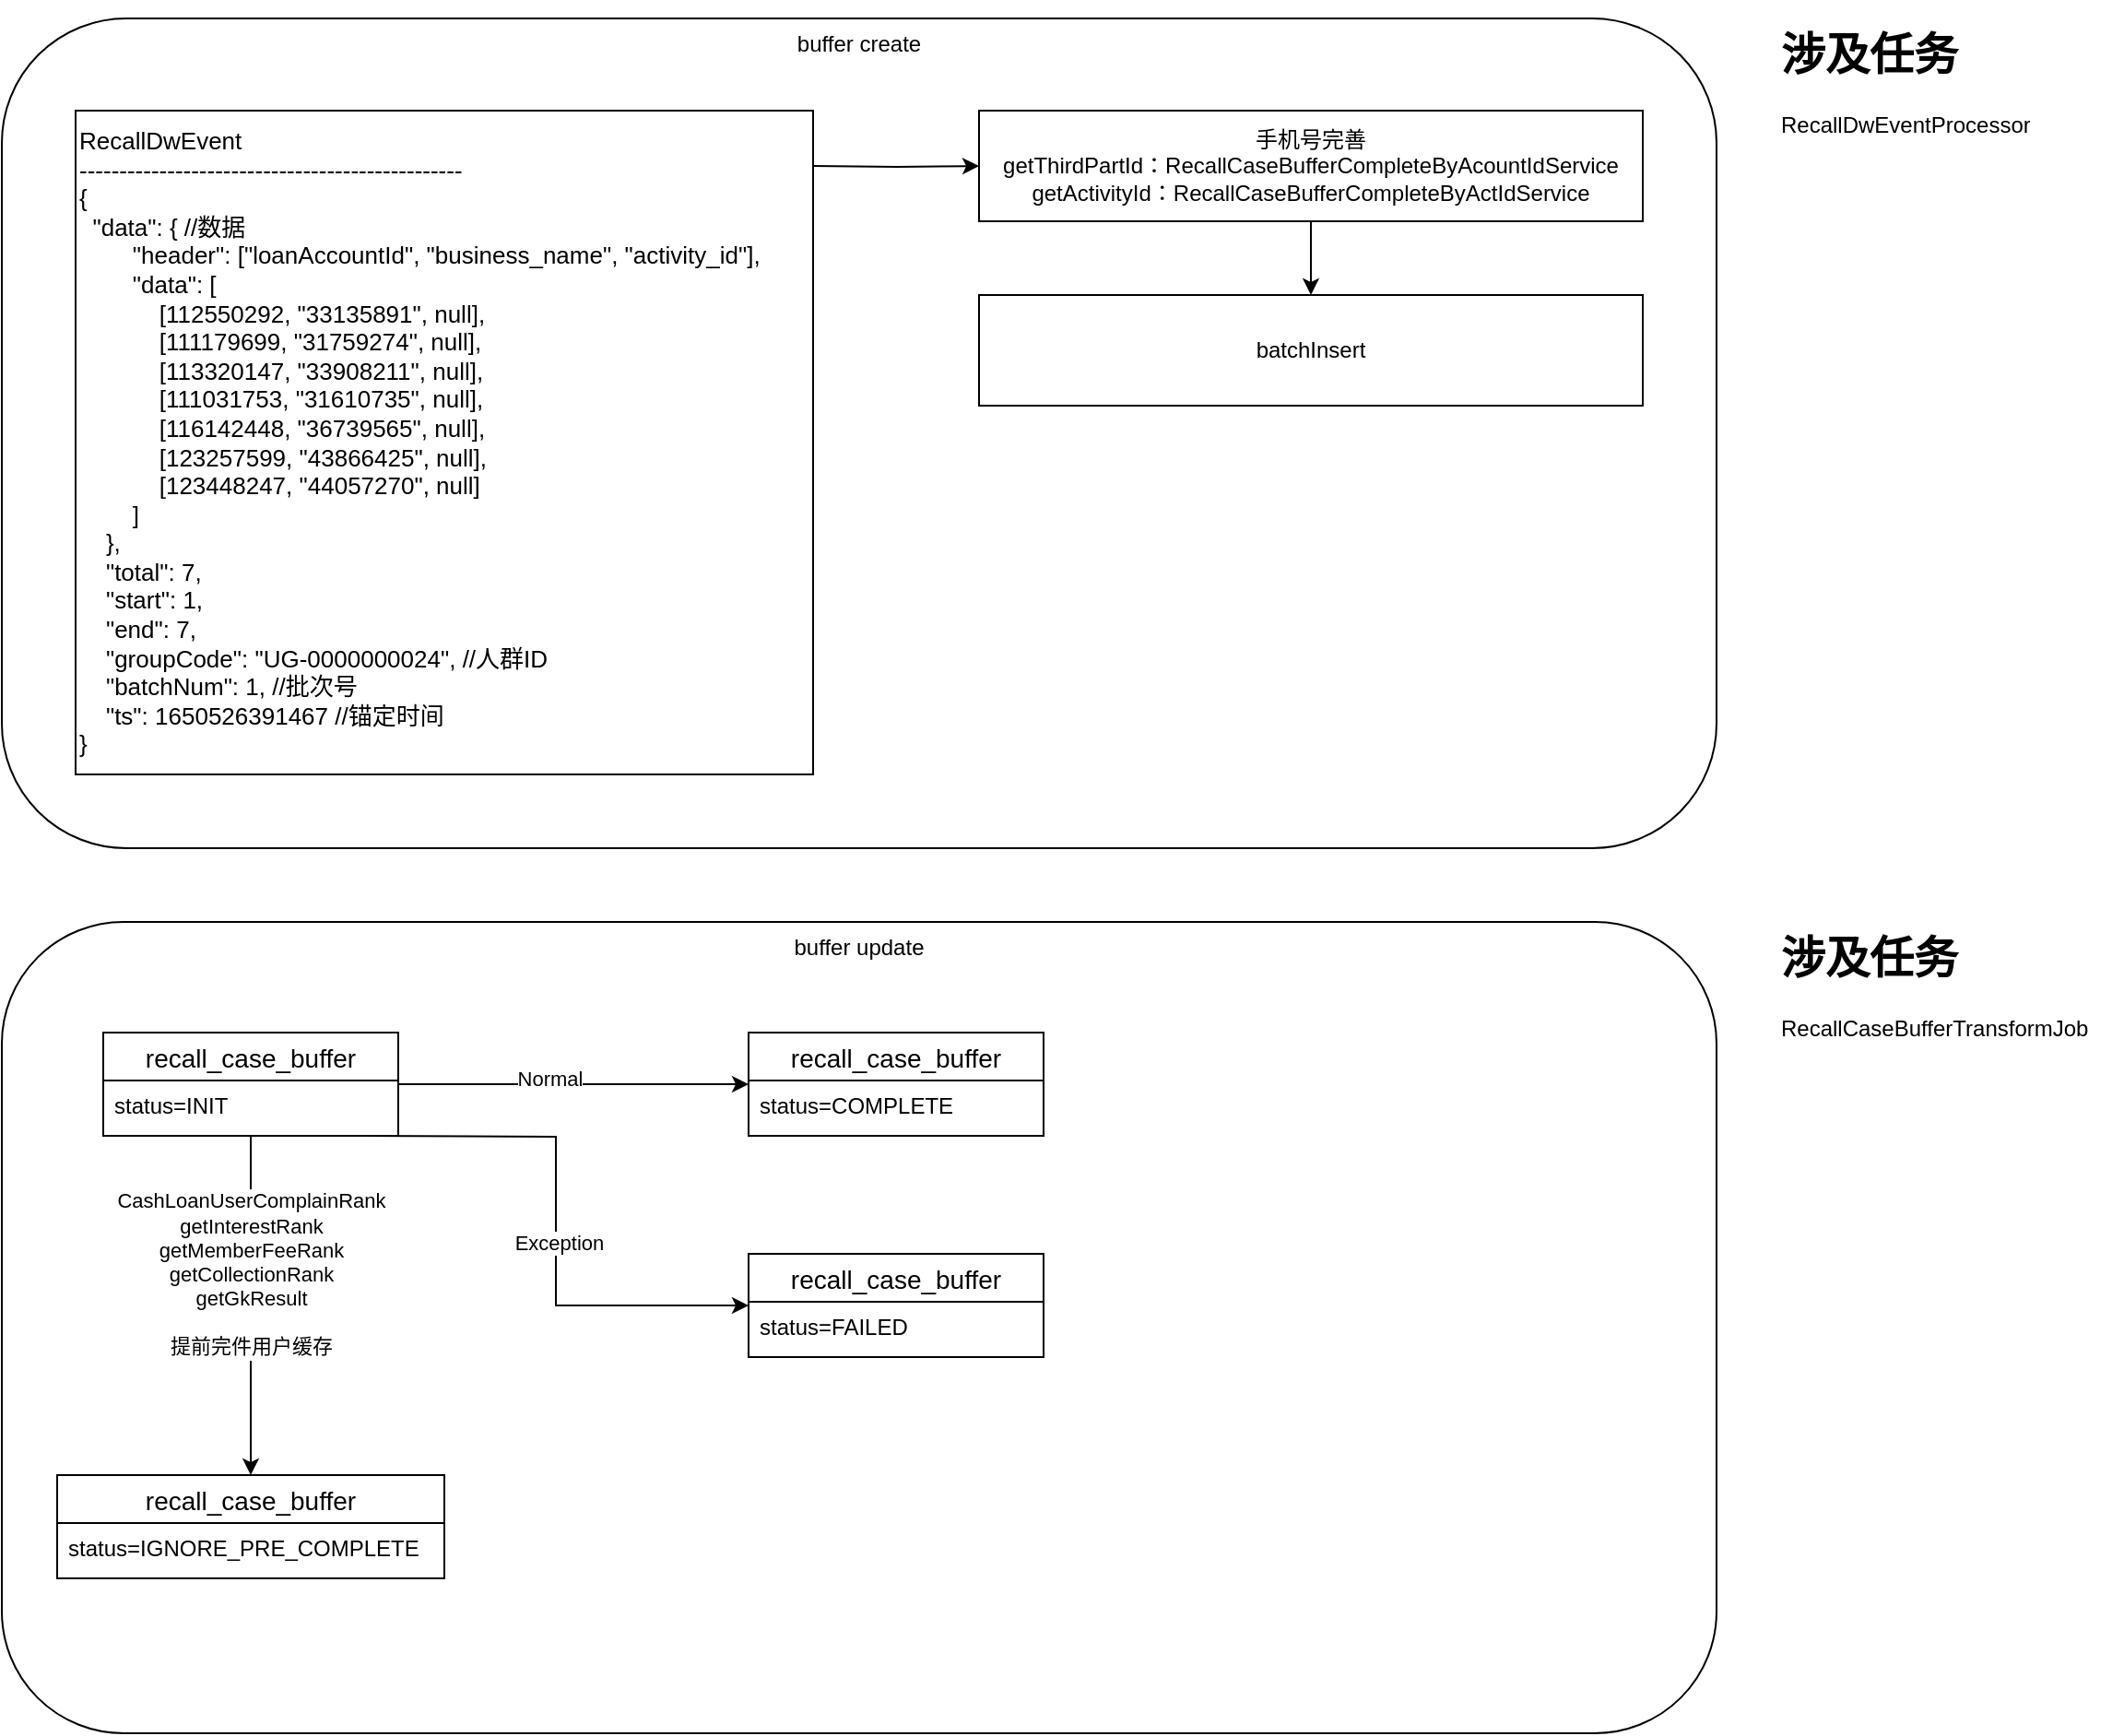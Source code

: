 <mxfile version="21.7.1" type="github" pages="3">
  <diagram name="buffer状态变化" id="fQvPv3LpxqQHl15Cb9nG">
    <mxGraphModel dx="1434" dy="790" grid="1" gridSize="10" guides="1" tooltips="1" connect="1" arrows="1" fold="1" page="1" pageScale="1" pageWidth="827" pageHeight="1169" math="0" shadow="0">
      <root>
        <mxCell id="0" />
        <mxCell id="1" parent="0" />
        <mxCell id="fhguF7MvAvX4qu7ssPip-2" value="buffer update" style="rounded=1;whiteSpace=wrap;html=1;verticalAlign=top;" parent="1" vertex="1">
          <mxGeometry x="60" y="550" width="930" height="440" as="geometry" />
        </mxCell>
        <mxCell id="fhguF7MvAvX4qu7ssPip-1" value="buffer create" style="rounded=1;whiteSpace=wrap;html=1;horizontal=1;verticalAlign=top;" parent="1" vertex="1">
          <mxGeometry x="60" y="60" width="930" height="450" as="geometry" />
        </mxCell>
        <mxCell id="derEAUnjoGhztFQ-RXMV-10" style="edgeStyle=orthogonalEdgeStyle;rounded=0;orthogonalLoop=1;jettySize=auto;html=1;entryX=0;entryY=0.5;entryDx=0;entryDy=0;" parent="1" target="derEAUnjoGhztFQ-RXMV-3" edge="1">
          <mxGeometry relative="1" as="geometry">
            <mxPoint x="500" y="140" as="sourcePoint" />
          </mxGeometry>
        </mxCell>
        <mxCell id="derEAUnjoGhztFQ-RXMV-2" value="&lt;div style=&quot;font-size: 13px;&quot;&gt;RecallDwEvent&lt;br style=&quot;font-size: 13px;&quot;&gt;&lt;/div&gt;&lt;div style=&quot;font-size: 13px;&quot;&gt;------------------------------------------------&lt;/div&gt;&lt;div style=&quot;font-size: 13px;&quot;&gt;{&lt;/div&gt;&lt;div style=&quot;font-size: 13px;&quot;&gt;&amp;nbsp; &quot;data&quot;: { //数据&lt;span style=&quot;font-size: 13px;&quot;&gt;&lt;/span&gt;&lt;/div&gt;&lt;div style=&quot;font-size: 13px;&quot;&gt;&lt;span style=&quot;font-size: 13px;&quot;&gt;&lt;span style=&quot;font-size: 13px;&quot;&gt;&lt;span style=&quot;font-size: 13px;&quot;&gt;&amp;nbsp;&amp;nbsp;&amp;nbsp;&amp;nbsp;&lt;/span&gt;&lt;span style=&quot;font-size: 13px;&quot;&gt;&amp;nbsp;&amp;nbsp;&amp;nbsp;&amp;nbsp;&lt;/span&gt;&lt;/span&gt;&quot;header&quot;: [&quot;loanAccountId&quot;, &quot;business_name&quot;, &quot;activity_id&quot;],&lt;/span&gt;&lt;/div&gt;&lt;div style=&quot;font-size: 13px;&quot;&gt;&lt;span style=&quot;font-size: 13px;&quot;&gt;&lt;span style=&quot;font-size: 13px;&quot;&gt;&lt;span style=&quot;font-size: 13px;&quot;&gt;&amp;nbsp;&amp;nbsp;&amp;nbsp;&amp;nbsp;&lt;/span&gt;&lt;span style=&quot;font-size: 13px;&quot;&gt;&amp;nbsp;&amp;nbsp;&amp;nbsp;&amp;nbsp;&lt;/span&gt;&lt;/span&gt;&quot;data&quot;: [&lt;/span&gt;&lt;/div&gt;&lt;div style=&quot;font-size: 13px;&quot;&gt;&lt;span style=&quot;font-size: 13px;&quot;&gt;&lt;span style=&quot;font-size: 13px;&quot;&gt;&lt;span style=&quot;font-size: 13px;&quot;&gt;&amp;nbsp;&amp;nbsp;&amp;nbsp;&amp;nbsp;&lt;/span&gt;&lt;span style=&quot;font-size: 13px;&quot;&gt;&amp;nbsp;&amp;nbsp;&amp;nbsp;&amp;nbsp;&lt;/span&gt;&lt;span style=&quot;font-size: 13px;&quot;&gt;&amp;nbsp;&amp;nbsp;&amp;nbsp;&amp;nbsp;&lt;/span&gt;&lt;/span&gt;[112550292, &quot;33135891&quot;, null],&lt;/span&gt;&lt;/div&gt;&lt;div style=&quot;font-size: 13px;&quot;&gt;&lt;span style=&quot;font-size: 13px;&quot;&gt;&lt;span style=&quot;font-size: 13px;&quot;&gt;&lt;span style=&quot;font-size: 13px;&quot;&gt;&amp;nbsp;&amp;nbsp;&amp;nbsp;&amp;nbsp;&lt;/span&gt;&lt;span style=&quot;font-size: 13px;&quot;&gt;&amp;nbsp;&amp;nbsp;&amp;nbsp;&amp;nbsp;&lt;/span&gt;&lt;span style=&quot;font-size: 13px;&quot;&gt;&amp;nbsp;&amp;nbsp;&amp;nbsp;&amp;nbsp;&lt;/span&gt;&lt;/span&gt;[111179699, &quot;31759274&quot;, null],&lt;/span&gt;&lt;/div&gt;&lt;div style=&quot;font-size: 13px;&quot;&gt;&lt;span style=&quot;font-size: 13px;&quot;&gt;&lt;span style=&quot;font-size: 13px;&quot;&gt;&lt;span style=&quot;font-size: 13px;&quot;&gt;&amp;nbsp;&amp;nbsp;&amp;nbsp;&amp;nbsp;&lt;/span&gt;&lt;span style=&quot;font-size: 13px;&quot;&gt;&amp;nbsp;&amp;nbsp;&amp;nbsp;&amp;nbsp;&lt;/span&gt;&lt;span style=&quot;font-size: 13px;&quot;&gt;&amp;nbsp;&amp;nbsp;&amp;nbsp;&amp;nbsp;&lt;/span&gt;&lt;/span&gt;[113320147, &quot;33908211&quot;, null],&lt;/span&gt;&lt;/div&gt;&lt;div style=&quot;font-size: 13px;&quot;&gt;&lt;span style=&quot;font-size: 13px;&quot;&gt;&lt;span style=&quot;font-size: 13px;&quot;&gt;&lt;span style=&quot;font-size: 13px;&quot;&gt;&amp;nbsp;&amp;nbsp;&amp;nbsp;&amp;nbsp;&lt;/span&gt;&lt;span style=&quot;font-size: 13px;&quot;&gt;&amp;nbsp;&amp;nbsp;&amp;nbsp;&amp;nbsp;&lt;/span&gt;&lt;span style=&quot;font-size: 13px;&quot;&gt;&amp;nbsp;&amp;nbsp;&amp;nbsp;&amp;nbsp;&lt;/span&gt;&lt;/span&gt;[111031753, &quot;31610735&quot;, null],&lt;/span&gt;&lt;/div&gt;&lt;div style=&quot;font-size: 13px;&quot;&gt;&lt;span style=&quot;font-size: 13px;&quot;&gt;&lt;span style=&quot;font-size: 13px;&quot;&gt;&lt;span style=&quot;font-size: 13px;&quot;&gt;&amp;nbsp;&amp;nbsp;&amp;nbsp;&amp;nbsp;&lt;/span&gt;&lt;span style=&quot;font-size: 13px;&quot;&gt;&amp;nbsp;&amp;nbsp;&amp;nbsp;&amp;nbsp;&lt;/span&gt;&lt;span style=&quot;font-size: 13px;&quot;&gt;&amp;nbsp;&amp;nbsp;&amp;nbsp;&amp;nbsp;&lt;/span&gt;&lt;/span&gt;[116142448, &quot;36739565&quot;, null],&lt;/span&gt;&lt;/div&gt;&lt;div style=&quot;font-size: 13px;&quot;&gt;&lt;span style=&quot;font-size: 13px;&quot;&gt;&lt;span style=&quot;font-size: 13px;&quot;&gt;&lt;span style=&quot;font-size: 13px;&quot;&gt;&amp;nbsp;&amp;nbsp;&amp;nbsp;&amp;nbsp;&lt;/span&gt;&lt;span style=&quot;font-size: 13px;&quot;&gt;&amp;nbsp;&amp;nbsp;&amp;nbsp;&amp;nbsp;&lt;/span&gt;&lt;span style=&quot;font-size: 13px;&quot;&gt;&amp;nbsp;&amp;nbsp;&amp;nbsp;&amp;nbsp;&lt;/span&gt;&lt;/span&gt;[123257599, &quot;43866425&quot;, null],&lt;/span&gt;&lt;/div&gt;&lt;div style=&quot;font-size: 13px;&quot;&gt;&lt;span style=&quot;font-size: 13px;&quot;&gt;&lt;span style=&quot;font-size: 13px;&quot;&gt;&lt;span style=&quot;font-size: 13px;&quot;&gt;&amp;nbsp;&amp;nbsp;&amp;nbsp;&amp;nbsp;&lt;/span&gt;&lt;span style=&quot;font-size: 13px;&quot;&gt;&amp;nbsp;&amp;nbsp;&amp;nbsp;&amp;nbsp;&lt;/span&gt;&lt;span style=&quot;font-size: 13px;&quot;&gt;&amp;nbsp;&amp;nbsp;&amp;nbsp;&amp;nbsp;&lt;/span&gt;&lt;/span&gt;[123448247, &quot;44057270&quot;, null]&lt;/span&gt;&lt;/div&gt;&lt;div style=&quot;font-size: 13px;&quot;&gt;&lt;span style=&quot;font-size: 13px;&quot;&gt;&lt;span style=&quot;font-size: 13px;&quot;&gt;&lt;span style=&quot;font-size: 13px;&quot;&gt;&amp;nbsp;&amp;nbsp;&amp;nbsp;&amp;nbsp;&lt;/span&gt;&lt;span style=&quot;font-size: 13px;&quot;&gt;&amp;nbsp;&amp;nbsp;&amp;nbsp;&amp;nbsp;&lt;/span&gt;&lt;/span&gt;]&lt;/span&gt;&lt;/div&gt;&lt;div style=&quot;font-size: 13px;&quot;&gt;&lt;span style=&quot;font-size: 13px;&quot;&gt;&lt;span style=&quot;font-size: 13px;&quot;&gt;&lt;span style=&quot;font-size: 13px;&quot;&gt;&amp;nbsp;&amp;nbsp;&amp;nbsp;&amp;nbsp;&lt;/span&gt;&lt;/span&gt;},&lt;/span&gt;&lt;/div&gt;&lt;div style=&quot;font-size: 13px;&quot;&gt;&lt;span style=&quot;font-size: 13px;&quot;&gt;&lt;span style=&quot;font-size: 13px;&quot;&gt;&lt;span style=&quot;font-size: 13px;&quot;&gt;&amp;nbsp;&amp;nbsp;&amp;nbsp;&amp;nbsp;&lt;/span&gt;&lt;/span&gt;&quot;total&quot;: 7,&lt;/span&gt;&lt;/div&gt;&lt;div style=&quot;font-size: 13px;&quot;&gt;&lt;span style=&quot;font-size: 13px;&quot;&gt;&lt;span style=&quot;font-size: 13px;&quot;&gt;&lt;span style=&quot;font-size: 13px;&quot;&gt;&amp;nbsp;&amp;nbsp;&amp;nbsp;&amp;nbsp;&lt;/span&gt;&lt;/span&gt;&quot;start&quot;: 1,&lt;/span&gt;&lt;/div&gt;&lt;div style=&quot;font-size: 13px;&quot;&gt;&lt;span style=&quot;font-size: 13px;&quot;&gt;&lt;span style=&quot;font-size: 13px;&quot;&gt;&lt;span style=&quot;font-size: 13px;&quot;&gt;&amp;nbsp;&amp;nbsp;&amp;nbsp;&amp;nbsp;&lt;/span&gt;&lt;/span&gt;&quot;end&quot;: 7,&lt;/span&gt;&lt;/div&gt;&lt;div style=&quot;font-size: 13px;&quot;&gt;&lt;span style=&quot;font-size: 13px;&quot;&gt;&lt;span style=&quot;font-size: 13px;&quot;&gt;&lt;span style=&quot;font-size: 13px;&quot;&gt;&amp;nbsp;&amp;nbsp;&amp;nbsp;&amp;nbsp;&lt;/span&gt;&lt;/span&gt;&quot;groupCode&quot;: &quot;UG-0000000024&quot;, //人群ID&lt;/span&gt;&lt;/div&gt;&lt;div style=&quot;font-size: 13px;&quot;&gt;&lt;span style=&quot;font-size: 13px;&quot;&gt;&lt;span style=&quot;font-size: 13px;&quot;&gt;&lt;span style=&quot;font-size: 13px;&quot;&gt;&amp;nbsp;&amp;nbsp;&amp;nbsp;&amp;nbsp;&lt;/span&gt;&lt;/span&gt;&quot;batchNum&quot;: 1, //批次号&lt;/span&gt;&lt;/div&gt;&lt;div style=&quot;font-size: 13px;&quot;&gt;&lt;span style=&quot;font-size: 13px;&quot;&gt;&lt;span style=&quot;font-size: 13px;&quot;&gt;&lt;span style=&quot;font-size: 13px;&quot;&gt;&amp;nbsp;&amp;nbsp;&amp;nbsp;&amp;nbsp;&lt;/span&gt;&lt;/span&gt;&quot;ts&quot;: 1650526391467 //锚定时间&lt;/span&gt;&lt;/div&gt;&lt;div style=&quot;font-size: 13px;&quot;&gt;}&lt;/div&gt;" style="text;html=1;strokeColor=default;fillColor=none;align=left;verticalAlign=middle;whiteSpace=wrap;rounded=0;fontSize=13;" parent="1" vertex="1">
          <mxGeometry x="100" y="110" width="400" height="360" as="geometry" />
        </mxCell>
        <mxCell id="derEAUnjoGhztFQ-RXMV-11" style="edgeStyle=orthogonalEdgeStyle;rounded=0;orthogonalLoop=1;jettySize=auto;html=1;" parent="1" source="derEAUnjoGhztFQ-RXMV-3" target="derEAUnjoGhztFQ-RXMV-9" edge="1">
          <mxGeometry relative="1" as="geometry" />
        </mxCell>
        <mxCell id="derEAUnjoGhztFQ-RXMV-3" value="手机号完善&lt;br&gt;getThirdPartId：RecallCaseBufferCompleteByAcountIdService&lt;br&gt;getActivityId：RecallCaseBufferCompleteByActIdService" style="rounded=0;whiteSpace=wrap;html=1;" parent="1" vertex="1">
          <mxGeometry x="590" y="110" width="360" height="60" as="geometry" />
        </mxCell>
        <mxCell id="derEAUnjoGhztFQ-RXMV-16" value="" style="edgeStyle=orthogonalEdgeStyle;rounded=0;orthogonalLoop=1;jettySize=auto;html=1;" parent="1" source="derEAUnjoGhztFQ-RXMV-5" target="derEAUnjoGhztFQ-RXMV-14" edge="1">
          <mxGeometry relative="1" as="geometry" />
        </mxCell>
        <mxCell id="derEAUnjoGhztFQ-RXMV-20" value="CashLoanUserComplainRank&lt;br&gt;getInterestRank&lt;br&gt;getMemberFeeRank&lt;br&gt;getCollectionRank&lt;br&gt;getGkResult&lt;br&gt;&lt;br&gt;提前完件用户缓存" style="edgeLabel;html=1;align=center;verticalAlign=middle;resizable=0;points=[];" parent="derEAUnjoGhztFQ-RXMV-16" vertex="1" connectable="0">
          <mxGeometry x="-0.1" relative="1" as="geometry">
            <mxPoint y="-8" as="offset" />
          </mxGeometry>
        </mxCell>
        <mxCell id="derEAUnjoGhztFQ-RXMV-19" value="" style="edgeStyle=orthogonalEdgeStyle;rounded=0;orthogonalLoop=1;jettySize=auto;html=1;" parent="1" source="derEAUnjoGhztFQ-RXMV-5" target="derEAUnjoGhztFQ-RXMV-17" edge="1">
          <mxGeometry relative="1" as="geometry" />
        </mxCell>
        <mxCell id="derEAUnjoGhztFQ-RXMV-26" value="Normal" style="edgeLabel;html=1;align=center;verticalAlign=middle;resizable=0;points=[];" parent="derEAUnjoGhztFQ-RXMV-19" vertex="1" connectable="0">
          <mxGeometry x="-0.137" y="4" relative="1" as="geometry">
            <mxPoint y="1" as="offset" />
          </mxGeometry>
        </mxCell>
        <mxCell id="derEAUnjoGhztFQ-RXMV-5" value="recall_case_buffer" style="swimlane;fontStyle=0;childLayout=stackLayout;horizontal=1;startSize=26;horizontalStack=0;resizeParent=1;resizeParentMax=0;resizeLast=0;collapsible=1;marginBottom=0;align=center;fontSize=14;" parent="1" vertex="1">
          <mxGeometry x="115" y="610" width="160" height="56" as="geometry" />
        </mxCell>
        <mxCell id="derEAUnjoGhztFQ-RXMV-6" value="status=INIT" style="text;strokeColor=none;fillColor=none;spacingLeft=4;spacingRight=4;overflow=hidden;rotatable=0;points=[[0,0.5],[1,0.5]];portConstraint=eastwest;fontSize=12;whiteSpace=wrap;html=1;" parent="derEAUnjoGhztFQ-RXMV-5" vertex="1">
          <mxGeometry y="26" width="160" height="30" as="geometry" />
        </mxCell>
        <mxCell id="derEAUnjoGhztFQ-RXMV-9" value="batchInsert" style="rounded=0;whiteSpace=wrap;html=1;" parent="1" vertex="1">
          <mxGeometry x="590" y="210" width="360" height="60" as="geometry" />
        </mxCell>
        <mxCell id="derEAUnjoGhztFQ-RXMV-14" value="recall_case_buffer" style="swimlane;fontStyle=0;childLayout=stackLayout;horizontal=1;startSize=26;horizontalStack=0;resizeParent=1;resizeParentMax=0;resizeLast=0;collapsible=1;marginBottom=0;align=center;fontSize=14;" parent="1" vertex="1">
          <mxGeometry x="90" y="850" width="210" height="56" as="geometry" />
        </mxCell>
        <mxCell id="derEAUnjoGhztFQ-RXMV-15" value="status=IGNORE_PRE_COMPLETE" style="text;strokeColor=none;fillColor=none;spacingLeft=4;spacingRight=4;overflow=hidden;rotatable=0;points=[[0,0.5],[1,0.5]];portConstraint=eastwest;fontSize=12;whiteSpace=wrap;html=1;" parent="derEAUnjoGhztFQ-RXMV-14" vertex="1">
          <mxGeometry y="26" width="210" height="30" as="geometry" />
        </mxCell>
        <mxCell id="derEAUnjoGhztFQ-RXMV-17" value="recall_case_buffer" style="swimlane;fontStyle=0;childLayout=stackLayout;horizontal=1;startSize=26;horizontalStack=0;resizeParent=1;resizeParentMax=0;resizeLast=0;collapsible=1;marginBottom=0;align=center;fontSize=14;" parent="1" vertex="1">
          <mxGeometry x="465" y="610" width="160" height="56" as="geometry" />
        </mxCell>
        <mxCell id="derEAUnjoGhztFQ-RXMV-18" value="status=COMPLETE" style="text;strokeColor=none;fillColor=none;spacingLeft=4;spacingRight=4;overflow=hidden;rotatable=0;points=[[0,0.5],[1,0.5]];portConstraint=eastwest;fontSize=12;whiteSpace=wrap;html=1;" parent="derEAUnjoGhztFQ-RXMV-17" vertex="1">
          <mxGeometry y="26" width="160" height="30" as="geometry" />
        </mxCell>
        <mxCell id="derEAUnjoGhztFQ-RXMV-22" value="recall_case_buffer" style="swimlane;fontStyle=0;childLayout=stackLayout;horizontal=1;startSize=26;horizontalStack=0;resizeParent=1;resizeParentMax=0;resizeLast=0;collapsible=1;marginBottom=0;align=center;fontSize=14;" parent="1" vertex="1">
          <mxGeometry x="465" y="730" width="160" height="56" as="geometry" />
        </mxCell>
        <mxCell id="derEAUnjoGhztFQ-RXMV-23" value="status=FAILED" style="text;strokeColor=none;fillColor=none;spacingLeft=4;spacingRight=4;overflow=hidden;rotatable=0;points=[[0,0.5],[1,0.5]];portConstraint=eastwest;fontSize=12;whiteSpace=wrap;html=1;" parent="derEAUnjoGhztFQ-RXMV-22" vertex="1">
          <mxGeometry y="26" width="160" height="30" as="geometry" />
        </mxCell>
        <mxCell id="derEAUnjoGhztFQ-RXMV-24" style="edgeStyle=orthogonalEdgeStyle;rounded=0;orthogonalLoop=1;jettySize=auto;html=1;entryX=0;entryY=0.5;entryDx=0;entryDy=0;" parent="1" target="derEAUnjoGhztFQ-RXMV-22" edge="1">
          <mxGeometry relative="1" as="geometry">
            <mxPoint x="255" y="666" as="sourcePoint" />
            <mxPoint x="445" y="879" as="targetPoint" />
          </mxGeometry>
        </mxCell>
        <mxCell id="derEAUnjoGhztFQ-RXMV-25" value="Exception" style="edgeLabel;html=1;align=center;verticalAlign=middle;resizable=0;points=[];" parent="derEAUnjoGhztFQ-RXMV-24" vertex="1" connectable="0">
          <mxGeometry x="0.075" y="1" relative="1" as="geometry">
            <mxPoint y="1" as="offset" />
          </mxGeometry>
        </mxCell>
        <mxCell id="H6E23Upnk-AbTKaqChOW-1" value="&lt;h1&gt;涉及任务&lt;/h1&gt;&lt;p&gt;RecallDwEventProcessor&lt;/p&gt;" style="text;html=1;strokeColor=none;fillColor=none;spacing=5;spacingTop=-20;whiteSpace=wrap;overflow=hidden;rounded=0;" parent="1" vertex="1">
          <mxGeometry x="1020" y="60" width="190" height="120" as="geometry" />
        </mxCell>
        <mxCell id="H6E23Upnk-AbTKaqChOW-2" value="&lt;h1&gt;涉及任务&lt;/h1&gt;&lt;p&gt;RecallCaseBufferTransformJob&lt;/p&gt;" style="text;html=1;strokeColor=none;fillColor=none;spacing=5;spacingTop=-20;whiteSpace=wrap;overflow=hidden;rounded=0;" parent="1" vertex="1">
          <mxGeometry x="1020" y="550" width="190" height="120" as="geometry" />
        </mxCell>
      </root>
    </mxGraphModel>
  </diagram>
  <diagram id="nBo-ZQKsoyFRc_m2vT_v" name="case状态变化">
    <mxGraphModel dx="2261" dy="1959" grid="1" gridSize="10" guides="1" tooltips="1" connect="1" arrows="1" fold="1" page="1" pageScale="1" pageWidth="827" pageHeight="1169" math="0" shadow="0">
      <root>
        <mxCell id="0" />
        <mxCell id="1" parent="0" />
        <mxCell id="Za0wCCCYj-k5y1VkCqgG-84" value="recall_case 创建" style="rounded=1;whiteSpace=wrap;html=1;verticalAlign=top;" parent="1" vertex="1">
          <mxGeometry x="-160" y="-560" width="1140" height="940" as="geometry" />
        </mxCell>
        <mxCell id="Za0wCCCYj-k5y1VkCqgG-22" style="edgeStyle=orthogonalEdgeStyle;rounded=0;orthogonalLoop=1;jettySize=auto;html=1;entryX=0;entryY=0.5;entryDx=0;entryDy=0;" parent="1" source="Za0wCCCYj-k5y1VkCqgG-1" target="Za0wCCCYj-k5y1VkCqgG-21" edge="1">
          <mxGeometry relative="1" as="geometry" />
        </mxCell>
        <mxCell id="Za0wCCCYj-k5y1VkCqgG-45" value="是" style="edgeLabel;html=1;align=center;verticalAlign=middle;resizable=0;points=[];" parent="Za0wCCCYj-k5y1VkCqgG-22" vertex="1" connectable="0">
          <mxGeometry x="-0.16" y="1" relative="1" as="geometry">
            <mxPoint as="offset" />
          </mxGeometry>
        </mxCell>
        <mxCell id="Za0wCCCYj-k5y1VkCqgG-28" value="否" style="edgeStyle=orthogonalEdgeStyle;rounded=0;orthogonalLoop=1;jettySize=auto;html=1;entryX=0.5;entryY=0;entryDx=0;entryDy=0;" parent="1" source="Za0wCCCYj-k5y1VkCqgG-1" target="Za0wCCCYj-k5y1VkCqgG-80" edge="1">
          <mxGeometry relative="1" as="geometry">
            <mxPoint x="390" y="20" as="targetPoint" />
          </mxGeometry>
        </mxCell>
        <mxCell id="Za0wCCCYj-k5y1VkCqgG-1" value="thirdPartyId&lt;br&gt;&amp;amp;&amp;amp; caseTagId&lt;br&gt;exist record" style="rhombus;whiteSpace=wrap;html=1;" parent="1" vertex="1">
          <mxGeometry x="320" y="-140" width="110" height="80" as="geometry" />
        </mxCell>
        <mxCell id="Za0wCCCYj-k5y1VkCqgG-20" value="" style="edgeStyle=orthogonalEdgeStyle;rounded=0;orthogonalLoop=1;jettySize=auto;html=1;" parent="1" source="Za0wCCCYj-k5y1VkCqgG-2" target="Za0wCCCYj-k5y1VkCqgG-1" edge="1">
          <mxGeometry relative="1" as="geometry" />
        </mxCell>
        <mxCell id="Za0wCCCYj-k5y1VkCqgG-2" value="RecallCaseVO" style="swimlane;fontStyle=0;childLayout=stackLayout;horizontal=1;startSize=30;horizontalStack=0;resizeParent=1;resizeParentMax=0;resizeLast=0;collapsible=1;marginBottom=0;whiteSpace=wrap;html=1;" parent="1" vertex="1">
          <mxGeometry x="140" y="-280" width="140" height="360" as="geometry" />
        </mxCell>
        <mxCell id="Za0wCCCYj-k5y1VkCqgG-3" value="thirdPartyId" style="text;strokeColor=none;fillColor=none;align=left;verticalAlign=middle;spacingLeft=4;spacingRight=4;overflow=hidden;points=[[0,0.5],[1,0.5]];portConstraint=eastwest;rotatable=0;whiteSpace=wrap;html=1;" parent="Za0wCCCYj-k5y1VkCqgG-2" vertex="1">
          <mxGeometry y="30" width="140" height="30" as="geometry" />
        </mxCell>
        <mxCell id="Za0wCCCYj-k5y1VkCqgG-4" value="caseTagId" style="text;strokeColor=none;fillColor=none;align=left;verticalAlign=middle;spacingLeft=4;spacingRight=4;overflow=hidden;points=[[0,0.5],[1,0.5]];portConstraint=eastwest;rotatable=0;whiteSpace=wrap;html=1;" parent="Za0wCCCYj-k5y1VkCqgG-2" vertex="1">
          <mxGeometry y="60" width="140" height="30" as="geometry" />
        </mxCell>
        <mxCell id="Za0wCCCYj-k5y1VkCqgG-5" value="mobile" style="text;strokeColor=none;fillColor=none;align=left;verticalAlign=middle;spacingLeft=4;spacingRight=4;overflow=hidden;points=[[0,0.5],[1,0.5]];portConstraint=eastwest;rotatable=0;whiteSpace=wrap;html=1;" parent="Za0wCCCYj-k5y1VkCqgG-2" vertex="1">
          <mxGeometry y="90" width="140" height="30" as="geometry" />
        </mxCell>
        <mxCell id="Za0wCCCYj-k5y1VkCqgG-10" value="timeAnchored" style="text;strokeColor=none;fillColor=none;align=left;verticalAlign=middle;spacingLeft=4;spacingRight=4;overflow=hidden;points=[[0,0.5],[1,0.5]];portConstraint=eastwest;rotatable=0;whiteSpace=wrap;html=1;" parent="Za0wCCCYj-k5y1VkCqgG-2" vertex="1">
          <mxGeometry y="120" width="140" height="30" as="geometry" />
        </mxCell>
        <mxCell id="Za0wCCCYj-k5y1VkCqgG-11" value="hashCode" style="text;strokeColor=none;fillColor=none;align=left;verticalAlign=middle;spacingLeft=4;spacingRight=4;overflow=hidden;points=[[0,0.5],[1,0.5]];portConstraint=eastwest;rotatable=0;whiteSpace=wrap;html=1;" parent="Za0wCCCYj-k5y1VkCqgG-2" vertex="1">
          <mxGeometry y="150" width="140" height="30" as="geometry" />
        </mxCell>
        <mxCell id="Za0wCCCYj-k5y1VkCqgG-18" value="campaignTemplateId" style="text;strokeColor=none;fillColor=none;align=left;verticalAlign=middle;spacingLeft=4;spacingRight=4;overflow=hidden;points=[[0,0.5],[1,0.5]];portConstraint=eastwest;rotatable=0;whiteSpace=wrap;html=1;" parent="Za0wCCCYj-k5y1VkCqgG-2" vertex="1">
          <mxGeometry y="180" width="140" height="30" as="geometry" />
        </mxCell>
        <mxCell id="Za0wCCCYj-k5y1VkCqgG-19" value="strategyId" style="text;strokeColor=none;fillColor=none;align=left;verticalAlign=middle;spacingLeft=4;spacingRight=4;overflow=hidden;points=[[0,0.5],[1,0.5]];portConstraint=eastwest;rotatable=0;whiteSpace=wrap;html=1;" parent="Za0wCCCYj-k5y1VkCqgG-2" vertex="1">
          <mxGeometry y="210" width="140" height="30" as="geometry" />
        </mxCell>
        <mxCell id="Za0wCCCYj-k5y1VkCqgG-23" value="businessId" style="text;strokeColor=none;fillColor=none;align=left;verticalAlign=middle;spacingLeft=4;spacingRight=4;overflow=hidden;points=[[0,0.5],[1,0.5]];portConstraint=eastwest;rotatable=0;whiteSpace=wrap;html=1;" parent="Za0wCCCYj-k5y1VkCqgG-2" vertex="1">
          <mxGeometry y="240" width="140" height="30" as="geometry" />
        </mxCell>
        <mxCell id="Za0wCCCYj-k5y1VkCqgG-24" value="stageId" style="text;strokeColor=none;fillColor=none;align=left;verticalAlign=middle;spacingLeft=4;spacingRight=4;overflow=hidden;points=[[0,0.5],[1,0.5]];portConstraint=eastwest;rotatable=0;whiteSpace=wrap;html=1;" parent="Za0wCCCYj-k5y1VkCqgG-2" vertex="1">
          <mxGeometry y="270" width="140" height="30" as="geometry" />
        </mxCell>
        <mxCell id="Za0wCCCYj-k5y1VkCqgG-25" value="contentId" style="text;strokeColor=none;fillColor=none;align=left;verticalAlign=middle;spacingLeft=4;spacingRight=4;overflow=hidden;points=[[0,0.5],[1,0.5]];portConstraint=eastwest;rotatable=0;whiteSpace=wrap;html=1;" parent="Za0wCCCYj-k5y1VkCqgG-2" vertex="1">
          <mxGeometry y="300" width="140" height="30" as="geometry" />
        </mxCell>
        <mxCell id="Za0wCCCYj-k5y1VkCqgG-26" value="timeToPush" style="text;strokeColor=none;fillColor=none;align=left;verticalAlign=middle;spacingLeft=4;spacingRight=4;overflow=hidden;points=[[0,0.5],[1,0.5]];portConstraint=eastwest;rotatable=0;whiteSpace=wrap;html=1;" parent="Za0wCCCYj-k5y1VkCqgG-2" vertex="1">
          <mxGeometry y="330" width="140" height="30" as="geometry" />
        </mxCell>
        <mxCell id="Za0wCCCYj-k5y1VkCqgG-30" value="" style="edgeStyle=orthogonalEdgeStyle;rounded=0;orthogonalLoop=1;jettySize=auto;html=1;entryX=0;entryY=0.5;entryDx=0;entryDy=0;" parent="1" source="Za0wCCCYj-k5y1VkCqgG-21" target="Za0wCCCYj-k5y1VkCqgG-37" edge="1">
          <mxGeometry relative="1" as="geometry">
            <mxPoint x="640" y="-170" as="targetPoint" />
          </mxGeometry>
        </mxCell>
        <mxCell id="Za0wCCCYj-k5y1VkCqgG-44" value="是" style="edgeLabel;html=1;align=center;verticalAlign=middle;resizable=0;points=[];" parent="Za0wCCCYj-k5y1VkCqgG-30" vertex="1" connectable="0">
          <mxGeometry x="-0.103" y="-2" relative="1" as="geometry">
            <mxPoint y="-2" as="offset" />
          </mxGeometry>
        </mxCell>
        <mxCell id="Za0wCCCYj-k5y1VkCqgG-64" style="edgeStyle=orthogonalEdgeStyle;rounded=0;orthogonalLoop=1;jettySize=auto;html=1;entryX=0;entryY=0.5;entryDx=0;entryDy=0;" parent="1" source="Za0wCCCYj-k5y1VkCqgG-21" target="Za0wCCCYj-k5y1VkCqgG-57" edge="1">
          <mxGeometry relative="1" as="geometry">
            <mxPoint x="560" y="130" as="targetPoint" />
          </mxGeometry>
        </mxCell>
        <mxCell id="Za0wCCCYj-k5y1VkCqgG-65" value="否" style="edgeLabel;html=1;align=center;verticalAlign=middle;resizable=0;points=[];" parent="Za0wCCCYj-k5y1VkCqgG-64" vertex="1" connectable="0">
          <mxGeometry x="-0.451" y="-1" relative="1" as="geometry">
            <mxPoint as="offset" />
          </mxGeometry>
        </mxCell>
        <mxCell id="Za0wCCCYj-k5y1VkCqgG-21" value="campaignTemplateId == null" style="rhombus;whiteSpace=wrap;html=1;" parent="1" vertex="1">
          <mxGeometry x="490" y="-140" width="130" height="80" as="geometry" />
        </mxCell>
        <mxCell id="Za0wCCCYj-k5y1VkCqgG-32" value="RecallCaseRecord/update" style="swimlane;fontStyle=0;childLayout=stackLayout;horizontal=1;startSize=30;horizontalStack=0;resizeParent=1;resizeParentMax=0;resizeLast=0;collapsible=1;marginBottom=0;whiteSpace=wrap;html=1;" parent="1" vertex="1">
          <mxGeometry x="630" y="-520" width="190" height="420" as="geometry" />
        </mxCell>
        <mxCell id="Za0wCCCYj-k5y1VkCqgG-33" value="mobile" style="text;strokeColor=none;fillColor=none;align=left;verticalAlign=middle;spacingLeft=4;spacingRight=4;overflow=hidden;points=[[0,0.5],[1,0.5]];portConstraint=eastwest;rotatable=0;whiteSpace=wrap;html=1;" parent="Za0wCCCYj-k5y1VkCqgG-32" vertex="1">
          <mxGeometry y="30" width="190" height="30" as="geometry" />
        </mxCell>
        <mxCell id="Za0wCCCYj-k5y1VkCqgG-36" value="timeAnchored" style="text;strokeColor=none;fillColor=none;align=left;verticalAlign=middle;spacingLeft=4;spacingRight=4;overflow=hidden;points=[[0,0.5],[1,0.5]];portConstraint=eastwest;rotatable=0;whiteSpace=wrap;html=1;" parent="Za0wCCCYj-k5y1VkCqgG-32" vertex="1">
          <mxGeometry y="60" width="190" height="30" as="geometry" />
        </mxCell>
        <mxCell id="Za0wCCCYj-k5y1VkCqgG-46" value="status=INIT" style="text;strokeColor=none;fillColor=none;align=left;verticalAlign=middle;spacingLeft=4;spacingRight=4;overflow=hidden;points=[[0,0.5],[1,0.5]];portConstraint=eastwest;rotatable=0;whiteSpace=wrap;html=1;" parent="Za0wCCCYj-k5y1VkCqgG-32" vertex="1">
          <mxGeometry y="90" width="190" height="30" as="geometry" />
        </mxCell>
        <mxCell id="Za0wCCCYj-k5y1VkCqgG-38" value="campaignTemplateId=null" style="text;strokeColor=none;fillColor=none;align=left;verticalAlign=middle;spacingLeft=4;spacingRight=4;overflow=hidden;points=[[0,0.5],[1,0.5]];portConstraint=eastwest;rotatable=0;whiteSpace=wrap;html=1;" parent="Za0wCCCYj-k5y1VkCqgG-32" vertex="1">
          <mxGeometry y="120" width="190" height="30" as="geometry" />
        </mxCell>
        <mxCell id="Za0wCCCYj-k5y1VkCqgG-41" value="stageId=null" style="text;strokeColor=none;fillColor=none;align=left;verticalAlign=middle;spacingLeft=4;spacingRight=4;overflow=hidden;points=[[0,0.5],[1,0.5]];portConstraint=eastwest;rotatable=0;whiteSpace=wrap;html=1;" parent="Za0wCCCYj-k5y1VkCqgG-32" vertex="1">
          <mxGeometry y="150" width="190" height="30" as="geometry" />
        </mxCell>
        <mxCell id="Za0wCCCYj-k5y1VkCqgG-39" value="strategyId=null" style="text;strokeColor=none;fillColor=none;align=left;verticalAlign=middle;spacingLeft=4;spacingRight=4;overflow=hidden;points=[[0,0.5],[1,0.5]];portConstraint=eastwest;rotatable=0;whiteSpace=wrap;html=1;" parent="Za0wCCCYj-k5y1VkCqgG-32" vertex="1">
          <mxGeometry y="180" width="190" height="30" as="geometry" />
        </mxCell>
        <mxCell id="Za0wCCCYj-k5y1VkCqgG-37" value="hashCode（按需刷新）" style="text;strokeColor=none;fillColor=none;align=left;verticalAlign=middle;spacingLeft=4;spacingRight=4;overflow=hidden;points=[[0,0.5],[1,0.5]];portConstraint=eastwest;rotatable=0;whiteSpace=wrap;html=1;" parent="Za0wCCCYj-k5y1VkCqgG-32" vertex="1">
          <mxGeometry y="210" width="190" height="30" as="geometry" />
        </mxCell>
        <mxCell id="Za0wCCCYj-k5y1VkCqgG-43" value="timeToPush=null" style="text;strokeColor=none;fillColor=none;align=left;verticalAlign=middle;spacingLeft=4;spacingRight=4;overflow=hidden;points=[[0,0.5],[1,0.5]];portConstraint=eastwest;rotatable=0;whiteSpace=wrap;html=1;" parent="Za0wCCCYj-k5y1VkCqgG-32" vertex="1">
          <mxGeometry y="240" width="190" height="30" as="geometry" />
        </mxCell>
        <mxCell id="Za0wCCCYj-k5y1VkCqgG-35" value="timeCompleted=null" style="text;strokeColor=none;fillColor=none;align=left;verticalAlign=middle;spacingLeft=4;spacingRight=4;overflow=hidden;points=[[0,0.5],[1,0.5]];portConstraint=eastwest;rotatable=0;whiteSpace=wrap;html=1;" parent="Za0wCCCYj-k5y1VkCqgG-32" vertex="1">
          <mxGeometry y="270" width="190" height="30" as="geometry" />
        </mxCell>
        <mxCell id="Za0wCCCYj-k5y1VkCqgG-40" value="contentId=null" style="text;strokeColor=none;fillColor=none;align=left;verticalAlign=middle;spacingLeft=4;spacingRight=4;overflow=hidden;points=[[0,0.5],[1,0.5]];portConstraint=eastwest;rotatable=0;whiteSpace=wrap;html=1;" parent="Za0wCCCYj-k5y1VkCqgG-32" vertex="1">
          <mxGeometry y="300" width="190" height="30" as="geometry" />
        </mxCell>
        <mxCell id="Za0wCCCYj-k5y1VkCqgG-42" value="lastTimePushed=null" style="text;strokeColor=none;fillColor=none;align=left;verticalAlign=middle;spacingLeft=4;spacingRight=4;overflow=hidden;points=[[0,0.5],[1,0.5]];portConstraint=eastwest;rotatable=0;whiteSpace=wrap;html=1;" parent="Za0wCCCYj-k5y1VkCqgG-32" vertex="1">
          <mxGeometry y="330" width="190" height="30" as="geometry" />
        </mxCell>
        <mxCell id="Za0wCCCYj-k5y1VkCqgG-48" value="recallClosed=null" style="text;strokeColor=none;fillColor=none;align=left;verticalAlign=middle;spacingLeft=4;spacingRight=4;overflow=hidden;points=[[0,0.5],[1,0.5]];portConstraint=eastwest;rotatable=0;whiteSpace=wrap;html=1;" parent="Za0wCCCYj-k5y1VkCqgG-32" vertex="1">
          <mxGeometry y="360" width="190" height="30" as="geometry" />
        </mxCell>
        <mxCell id="Za0wCCCYj-k5y1VkCqgG-49" value="scheduleId=null" style="text;strokeColor=none;fillColor=none;align=left;verticalAlign=middle;spacingLeft=4;spacingRight=4;overflow=hidden;points=[[0,0.5],[1,0.5]];portConstraint=eastwest;rotatable=0;whiteSpace=wrap;html=1;" parent="Za0wCCCYj-k5y1VkCqgG-32" vertex="1">
          <mxGeometry y="390" width="190" height="30" as="geometry" />
        </mxCell>
        <mxCell id="Za0wCCCYj-k5y1VkCqgG-50" value="RecallCaseRecord/update" style="swimlane;fontStyle=0;childLayout=stackLayout;horizontal=1;startSize=30;horizontalStack=0;resizeParent=1;resizeParentMax=0;resizeLast=0;collapsible=1;marginBottom=0;whiteSpace=wrap;html=1;" parent="1" vertex="1">
          <mxGeometry x="630" y="-70" width="190" height="420" as="geometry" />
        </mxCell>
        <mxCell id="Za0wCCCYj-k5y1VkCqgG-51" value="mobile" style="text;strokeColor=none;fillColor=none;align=left;verticalAlign=middle;spacingLeft=4;spacingRight=4;overflow=hidden;points=[[0,0.5],[1,0.5]];portConstraint=eastwest;rotatable=0;whiteSpace=wrap;html=1;" parent="Za0wCCCYj-k5y1VkCqgG-50" vertex="1">
          <mxGeometry y="30" width="190" height="30" as="geometry" />
        </mxCell>
        <mxCell id="Za0wCCCYj-k5y1VkCqgG-54" value="campaignTemplateId" style="text;strokeColor=none;fillColor=none;align=left;verticalAlign=middle;spacingLeft=4;spacingRight=4;overflow=hidden;points=[[0,0.5],[1,0.5]];portConstraint=eastwest;rotatable=0;whiteSpace=wrap;html=1;" parent="Za0wCCCYj-k5y1VkCqgG-50" vertex="1">
          <mxGeometry y="60" width="190" height="30" as="geometry" />
        </mxCell>
        <mxCell id="Za0wCCCYj-k5y1VkCqgG-52" value="timeAnchored" style="text;strokeColor=none;fillColor=none;align=left;verticalAlign=middle;spacingLeft=4;spacingRight=4;overflow=hidden;points=[[0,0.5],[1,0.5]];portConstraint=eastwest;rotatable=0;whiteSpace=wrap;html=1;" parent="Za0wCCCYj-k5y1VkCqgG-50" vertex="1">
          <mxGeometry y="90" width="190" height="30" as="geometry" />
        </mxCell>
        <mxCell id="Za0wCCCYj-k5y1VkCqgG-53" value="status=PROCESSING" style="text;strokeColor=none;fillColor=none;align=left;verticalAlign=middle;spacingLeft=4;spacingRight=4;overflow=hidden;points=[[0,0.5],[1,0.5]];portConstraint=eastwest;rotatable=0;whiteSpace=wrap;html=1;" parent="Za0wCCCYj-k5y1VkCqgG-50" vertex="1">
          <mxGeometry y="120" width="190" height="30" as="geometry" />
        </mxCell>
        <mxCell id="Za0wCCCYj-k5y1VkCqgG-55" value="stageId=null" style="text;strokeColor=none;fillColor=none;align=left;verticalAlign=middle;spacingLeft=4;spacingRight=4;overflow=hidden;points=[[0,0.5],[1,0.5]];portConstraint=eastwest;rotatable=0;whiteSpace=wrap;html=1;" parent="Za0wCCCYj-k5y1VkCqgG-50" vertex="1">
          <mxGeometry y="150" width="190" height="30" as="geometry" />
        </mxCell>
        <mxCell id="Za0wCCCYj-k5y1VkCqgG-56" value="strategyId" style="text;strokeColor=none;fillColor=none;align=left;verticalAlign=middle;spacingLeft=4;spacingRight=4;overflow=hidden;points=[[0,0.5],[1,0.5]];portConstraint=eastwest;rotatable=0;whiteSpace=wrap;html=1;" parent="Za0wCCCYj-k5y1VkCqgG-50" vertex="1">
          <mxGeometry y="180" width="190" height="30" as="geometry" />
        </mxCell>
        <mxCell id="Za0wCCCYj-k5y1VkCqgG-57" value="hashCode（按需刷新）" style="text;strokeColor=none;fillColor=none;align=left;verticalAlign=middle;spacingLeft=4;spacingRight=4;overflow=hidden;points=[[0,0.5],[1,0.5]];portConstraint=eastwest;rotatable=0;whiteSpace=wrap;html=1;" parent="Za0wCCCYj-k5y1VkCqgG-50" vertex="1">
          <mxGeometry y="210" width="190" height="30" as="geometry" />
        </mxCell>
        <mxCell id="Za0wCCCYj-k5y1VkCqgG-58" value="timeToPush=null" style="text;strokeColor=none;fillColor=none;align=left;verticalAlign=middle;spacingLeft=4;spacingRight=4;overflow=hidden;points=[[0,0.5],[1,0.5]];portConstraint=eastwest;rotatable=0;whiteSpace=wrap;html=1;" parent="Za0wCCCYj-k5y1VkCqgG-50" vertex="1">
          <mxGeometry y="240" width="190" height="30" as="geometry" />
        </mxCell>
        <mxCell id="Za0wCCCYj-k5y1VkCqgG-59" value="timeCompleted=null" style="text;strokeColor=none;fillColor=none;align=left;verticalAlign=middle;spacingLeft=4;spacingRight=4;overflow=hidden;points=[[0,0.5],[1,0.5]];portConstraint=eastwest;rotatable=0;whiteSpace=wrap;html=1;" parent="Za0wCCCYj-k5y1VkCqgG-50" vertex="1">
          <mxGeometry y="270" width="190" height="30" as="geometry" />
        </mxCell>
        <mxCell id="Za0wCCCYj-k5y1VkCqgG-60" value="contentId=null" style="text;strokeColor=none;fillColor=none;align=left;verticalAlign=middle;spacingLeft=4;spacingRight=4;overflow=hidden;points=[[0,0.5],[1,0.5]];portConstraint=eastwest;rotatable=0;whiteSpace=wrap;html=1;" parent="Za0wCCCYj-k5y1VkCqgG-50" vertex="1">
          <mxGeometry y="300" width="190" height="30" as="geometry" />
        </mxCell>
        <mxCell id="Za0wCCCYj-k5y1VkCqgG-61" value="lastTimePushed=null" style="text;strokeColor=none;fillColor=none;align=left;verticalAlign=middle;spacingLeft=4;spacingRight=4;overflow=hidden;points=[[0,0.5],[1,0.5]];portConstraint=eastwest;rotatable=0;whiteSpace=wrap;html=1;" parent="Za0wCCCYj-k5y1VkCqgG-50" vertex="1">
          <mxGeometry y="330" width="190" height="30" as="geometry" />
        </mxCell>
        <mxCell id="Za0wCCCYj-k5y1VkCqgG-62" value="recallClosed=null" style="text;strokeColor=none;fillColor=none;align=left;verticalAlign=middle;spacingLeft=4;spacingRight=4;overflow=hidden;points=[[0,0.5],[1,0.5]];portConstraint=eastwest;rotatable=0;whiteSpace=wrap;html=1;" parent="Za0wCCCYj-k5y1VkCqgG-50" vertex="1">
          <mxGeometry y="360" width="190" height="30" as="geometry" />
        </mxCell>
        <mxCell id="Za0wCCCYj-k5y1VkCqgG-63" value="scheduleId=null" style="text;strokeColor=none;fillColor=none;align=left;verticalAlign=middle;spacingLeft=4;spacingRight=4;overflow=hidden;points=[[0,0.5],[1,0.5]];portConstraint=eastwest;rotatable=0;whiteSpace=wrap;html=1;" parent="Za0wCCCYj-k5y1VkCqgG-50" vertex="1">
          <mxGeometry y="390" width="190" height="30" as="geometry" />
        </mxCell>
        <mxCell id="Za0wCCCYj-k5y1VkCqgG-80" value="RecallCaseRecord/insert" style="swimlane;fontStyle=0;childLayout=stackLayout;horizontal=1;startSize=30;horizontalStack=0;resizeParent=1;resizeParentMax=0;resizeLast=0;collapsible=1;marginBottom=0;whiteSpace=wrap;html=1;" parent="1" vertex="1">
          <mxGeometry x="285" y="20" width="180" height="60" as="geometry" />
        </mxCell>
        <mxCell id="Za0wCCCYj-k5y1VkCqgG-81" value="fill field by RecallCaseVO" style="text;strokeColor=none;fillColor=none;align=left;verticalAlign=middle;spacingLeft=4;spacingRight=4;overflow=hidden;points=[[0,0.5],[1,0.5]];portConstraint=eastwest;rotatable=0;whiteSpace=wrap;html=1;" parent="Za0wCCCYj-k5y1VkCqgG-80" vertex="1">
          <mxGeometry y="30" width="180" height="30" as="geometry" />
        </mxCell>
        <mxCell id="Za0wCCCYj-k5y1VkCqgG-85" value="&lt;h1&gt;关键逻辑&lt;/h1&gt;&lt;p&gt;Lorem ipsum dolor sit amet, consectetur adipisicing elit, sed do eiusmod tempor incididunt ut labore et dolore magna aliqua.&lt;/p&gt;" style="text;html=1;strokeColor=none;fillColor=none;spacing=5;spacingTop=-20;whiteSpace=wrap;overflow=hidden;rounded=0;" parent="1" vertex="1">
          <mxGeometry x="1020" y="-560" width="190" height="120" as="geometry" />
        </mxCell>
        <mxCell id="Za0wCCCYj-k5y1VkCqgG-91" style="edgeStyle=orthogonalEdgeStyle;rounded=0;orthogonalLoop=1;jettySize=auto;html=1;entryX=0;entryY=0.5;entryDx=0;entryDy=0;exitX=1;exitY=0.5;exitDx=0;exitDy=0;" parent="1" source="Za0wCCCYj-k5y1VkCqgG-86" target="Za0wCCCYj-k5y1VkCqgG-11" edge="1">
          <mxGeometry relative="1" as="geometry" />
        </mxCell>
        <mxCell id="Za0wCCCYj-k5y1VkCqgG-86" value="api&lt;br&gt;/case/save" style="rounded=0;whiteSpace=wrap;html=1;" parent="1" vertex="1">
          <mxGeometry x="-120" y="-250" width="180" height="60" as="geometry" />
        </mxCell>
        <mxCell id="Za0wCCCYj-k5y1VkCqgG-92" style="edgeStyle=orthogonalEdgeStyle;rounded=0;orthogonalLoop=1;jettySize=auto;html=1;entryX=0;entryY=0.5;entryDx=0;entryDy=0;" parent="1" source="Za0wCCCYj-k5y1VkCqgG-87" target="Za0wCCCYj-k5y1VkCqgG-11" edge="1">
          <mxGeometry relative="1" as="geometry" />
        </mxCell>
        <mxCell id="Za0wCCCYj-k5y1VkCqgG-87" value="RecallTaskJob&lt;br&gt;召回任务" style="rounded=0;whiteSpace=wrap;html=1;" parent="1" vertex="1">
          <mxGeometry x="-120" y="-150" width="180" height="60" as="geometry" />
        </mxCell>
        <mxCell id="Za0wCCCYj-k5y1VkCqgG-93" style="edgeStyle=orthogonalEdgeStyle;rounded=0;orthogonalLoop=1;jettySize=auto;html=1;entryX=0;entryY=0.5;entryDx=0;entryDy=0;exitX=1;exitY=0.5;exitDx=0;exitDy=0;" parent="1" source="Za0wCCCYj-k5y1VkCqgG-88" target="Za0wCCCYj-k5y1VkCqgG-11" edge="1">
          <mxGeometry relative="1" as="geometry" />
        </mxCell>
        <mxCell id="Za0wCCCYj-k5y1VkCqgG-88" value="RecallCaseBufferTransformJob&lt;br&gt;标签buffer任务" style="rounded=0;whiteSpace=wrap;html=1;" parent="1" vertex="1">
          <mxGeometry x="-120" y="-40" width="180" height="60" as="geometry" />
        </mxCell>
        <mxCell id="Za0wCCCYj-k5y1VkCqgG-102" style="rounded=0;orthogonalLoop=1;jettySize=auto;html=1;entryX=0;entryY=0.175;entryDx=0;entryDy=0;entryPerimeter=0;" parent="1" source="Za0wCCCYj-k5y1VkCqgG-94" target="Za0wCCCYj-k5y1VkCqgG-98" edge="1">
          <mxGeometry relative="1" as="geometry" />
        </mxCell>
        <mxCell id="Za0wCCCYj-k5y1VkCqgG-103" value="没有匹配的stage" style="edgeLabel;html=1;align=center;verticalAlign=middle;resizable=0;points=[];" parent="Za0wCCCYj-k5y1VkCqgG-102" vertex="1" connectable="0">
          <mxGeometry x="-0.27" relative="1" as="geometry">
            <mxPoint as="offset" />
          </mxGeometry>
        </mxCell>
        <mxCell id="Za0wCCCYj-k5y1VkCqgG-110" style="rounded=0;orthogonalLoop=1;jettySize=auto;html=1;entryX=0.5;entryY=0;entryDx=0;entryDy=0;" parent="1" source="Za0wCCCYj-k5y1VkCqgG-94" target="Za0wCCCYj-k5y1VkCqgG-104" edge="1">
          <mxGeometry relative="1" as="geometry" />
        </mxCell>
        <mxCell id="Za0wCCCYj-k5y1VkCqgG-111" value="匹配到stage" style="edgeLabel;html=1;align=center;verticalAlign=middle;resizable=0;points=[];" parent="Za0wCCCYj-k5y1VkCqgG-110" vertex="1" connectable="0">
          <mxGeometry x="-0.013" y="-1" relative="1" as="geometry">
            <mxPoint as="offset" />
          </mxGeometry>
        </mxCell>
        <mxCell id="Za0wCCCYj-k5y1VkCqgG-94" value="recall_case_record" style="swimlane;fontStyle=0;childLayout=stackLayout;horizontal=1;startSize=30;horizontalStack=0;resizeParent=1;resizeParentMax=0;resizeLast=0;collapsible=1;marginBottom=0;whiteSpace=wrap;html=1;" parent="1" vertex="1">
          <mxGeometry x="-100" y="540" width="140" height="60" as="geometry" />
        </mxCell>
        <mxCell id="Za0wCCCYj-k5y1VkCqgG-95" value="status=INIT" style="text;strokeColor=none;fillColor=none;align=left;verticalAlign=middle;spacingLeft=4;spacingRight=4;overflow=hidden;points=[[0,0.5],[1,0.5]];portConstraint=eastwest;rotatable=0;whiteSpace=wrap;html=1;" parent="Za0wCCCYj-k5y1VkCqgG-94" vertex="1">
          <mxGeometry y="30" width="140" height="30" as="geometry" />
        </mxCell>
        <mxCell id="Za0wCCCYj-k5y1VkCqgG-98" value="recall_case_record" style="swimlane;fontStyle=0;childLayout=stackLayout;horizontal=1;startSize=30;horizontalStack=0;resizeParent=1;resizeParentMax=0;resizeLast=0;collapsible=1;marginBottom=0;whiteSpace=wrap;html=1;" parent="1" vertex="1">
          <mxGeometry x="220" y="540" width="140" height="180" as="geometry" />
        </mxCell>
        <mxCell id="Za0wCCCYj-k5y1VkCqgG-99" value="status=COMPLETE" style="text;strokeColor=none;fillColor=none;align=left;verticalAlign=middle;spacingLeft=4;spacingRight=4;overflow=hidden;points=[[0,0.5],[1,0.5]];portConstraint=eastwest;rotatable=0;whiteSpace=wrap;html=1;" parent="Za0wCCCYj-k5y1VkCqgG-98" vertex="1">
          <mxGeometry y="30" width="140" height="30" as="geometry" />
        </mxCell>
        <mxCell id="Za0wCCCYj-k5y1VkCqgG-100" value="timeCompleted=now()" style="text;strokeColor=none;fillColor=none;align=left;verticalAlign=middle;spacingLeft=4;spacingRight=4;overflow=hidden;points=[[0,0.5],[1,0.5]];portConstraint=eastwest;rotatable=0;whiteSpace=wrap;html=1;" parent="Za0wCCCYj-k5y1VkCqgG-98" vertex="1">
          <mxGeometry y="60" width="140" height="30" as="geometry" />
        </mxCell>
        <mxCell id="Za0wCCCYj-k5y1VkCqgG-101" value="recallClosed=RECALL" style="text;strokeColor=none;fillColor=none;align=left;verticalAlign=middle;spacingLeft=4;spacingRight=4;overflow=hidden;points=[[0,0.5],[1,0.5]];portConstraint=eastwest;rotatable=0;whiteSpace=wrap;html=1;" parent="Za0wCCCYj-k5y1VkCqgG-98" vertex="1">
          <mxGeometry y="90" width="140" height="30" as="geometry" />
        </mxCell>
        <mxCell id="Za0wCCCYj-k5y1VkCqgG-120" value="contentId" style="text;strokeColor=none;fillColor=none;align=left;verticalAlign=middle;spacingLeft=4;spacingRight=4;overflow=hidden;points=[[0,0.5],[1,0.5]];portConstraint=eastwest;rotatable=0;whiteSpace=wrap;html=1;" parent="Za0wCCCYj-k5y1VkCqgG-98" vertex="1">
          <mxGeometry y="120" width="140" height="30" as="geometry" />
        </mxCell>
        <mxCell id="Za0wCCCYj-k5y1VkCqgG-121" value="scheduleId" style="text;strokeColor=none;fillColor=none;align=left;verticalAlign=middle;spacingLeft=4;spacingRight=4;overflow=hidden;points=[[0,0.5],[1,0.5]];portConstraint=eastwest;rotatable=0;whiteSpace=wrap;html=1;" parent="Za0wCCCYj-k5y1VkCqgG-98" vertex="1">
          <mxGeometry y="150" width="140" height="30" as="geometry" />
        </mxCell>
        <mxCell id="Za0wCCCYj-k5y1VkCqgG-112" style="rounded=0;orthogonalLoop=1;jettySize=auto;html=1;entryX=0.45;entryY=1.067;entryDx=0;entryDy=0;entryPerimeter=0;exitX=0.993;exitY=0.167;exitDx=0;exitDy=0;exitPerimeter=0;" parent="1" source="Za0wCCCYj-k5y1VkCqgG-106" target="Za0wCCCYj-k5y1VkCqgG-121" edge="1">
          <mxGeometry relative="1" as="geometry">
            <mxPoint x="105.0" y="880.01" as="sourcePoint" />
            <mxPoint x="281.01" y="750" as="targetPoint" />
          </mxGeometry>
        </mxCell>
        <mxCell id="Za0wCCCYj-k5y1VkCqgG-113" value="nextTimeToPush==MAX_VALUE&amp;amp;campaignTemplateId!=null" style="edgeLabel;html=1;align=center;verticalAlign=middle;resizable=0;points=[];" parent="Za0wCCCYj-k5y1VkCqgG-112" vertex="1" connectable="0">
          <mxGeometry x="0.259" y="-2" relative="1" as="geometry">
            <mxPoint x="25" as="offset" />
          </mxGeometry>
        </mxCell>
        <mxCell id="Za0wCCCYj-k5y1VkCqgG-122" style="rounded=0;orthogonalLoop=1;jettySize=auto;html=1;entryX=0;entryY=0.5;entryDx=0;entryDy=0;exitX=1;exitY=0.733;exitDx=0;exitDy=0;exitPerimeter=0;" parent="1" source="Za0wCCCYj-k5y1VkCqgG-108" target="Za0wCCCYj-k5y1VkCqgG-124" edge="1">
          <mxGeometry relative="1" as="geometry">
            <mxPoint x="420" y="955" as="targetPoint" />
          </mxGeometry>
        </mxCell>
        <mxCell id="Za0wCCCYj-k5y1VkCqgG-123" value="!dataContainsAllKeys(result.getData(), contentVO)" style="edgeLabel;html=1;align=center;verticalAlign=middle;resizable=0;points=[];" parent="Za0wCCCYj-k5y1VkCqgG-122" vertex="1" connectable="0">
          <mxGeometry x="-0.056" y="-3" relative="1" as="geometry">
            <mxPoint x="14" y="-3" as="offset" />
          </mxGeometry>
        </mxCell>
        <mxCell id="Za0wCCCYj-k5y1VkCqgG-104" value="recall_case_record" style="swimlane;fontStyle=0;childLayout=stackLayout;horizontal=1;startSize=30;horizontalStack=0;resizeParent=1;resizeParentMax=0;resizeLast=0;collapsible=1;marginBottom=0;whiteSpace=wrap;html=1;" parent="1" vertex="1">
          <mxGeometry x="-165" y="750" width="270" height="180" as="geometry" />
        </mxCell>
        <mxCell id="Za0wCCCYj-k5y1VkCqgG-105" value="status=PROCESSING" style="text;strokeColor=none;fillColor=none;align=left;verticalAlign=middle;spacingLeft=4;spacingRight=4;overflow=hidden;points=[[0,0.5],[1,0.5]];portConstraint=eastwest;rotatable=0;whiteSpace=wrap;html=1;" parent="Za0wCCCYj-k5y1VkCqgG-104" vertex="1">
          <mxGeometry y="30" width="270" height="30" as="geometry" />
        </mxCell>
        <mxCell id="Za0wCCCYj-k5y1VkCqgG-107" value="stageId=stage" style="text;strokeColor=none;fillColor=none;align=left;verticalAlign=middle;spacingLeft=4;spacingRight=4;overflow=hidden;points=[[0,0.5],[1,0.5]];portConstraint=eastwest;rotatable=0;whiteSpace=wrap;html=1;" parent="Za0wCCCYj-k5y1VkCqgG-104" vertex="1">
          <mxGeometry y="60" width="270" height="30" as="geometry" />
        </mxCell>
        <mxCell id="Za0wCCCYj-k5y1VkCqgG-106" value="strategyId=parse stage" style="text;strokeColor=none;fillColor=none;align=left;verticalAlign=middle;spacingLeft=4;spacingRight=4;overflow=hidden;points=[[0,0.5],[1,0.5]];portConstraint=eastwest;rotatable=0;whiteSpace=wrap;html=1;" parent="Za0wCCCYj-k5y1VkCqgG-104" vertex="1">
          <mxGeometry y="90" width="270" height="30" as="geometry" />
        </mxCell>
        <mxCell id="Za0wCCCYj-k5y1VkCqgG-108" value="version=1" style="text;strokeColor=none;fillColor=none;align=left;verticalAlign=middle;spacingLeft=4;spacingRight=4;overflow=hidden;points=[[0,0.5],[1,0.5]];portConstraint=eastwest;rotatable=0;whiteSpace=wrap;html=1;" parent="Za0wCCCYj-k5y1VkCqgG-104" vertex="1">
          <mxGeometry y="120" width="270" height="30" as="geometry" />
        </mxCell>
        <mxCell id="Za0wCCCYj-k5y1VkCqgG-109" value="timeToPush=schedule.getAdjustedTimeToPush()&lt;br&gt;timeToPush=nextPushTime()" style="text;strokeColor=none;fillColor=none;align=left;verticalAlign=middle;spacingLeft=4;spacingRight=4;overflow=hidden;points=[[0,0.5],[1,0.5]];portConstraint=eastwest;rotatable=0;whiteSpace=wrap;html=1;" parent="Za0wCCCYj-k5y1VkCqgG-104" vertex="1">
          <mxGeometry y="150" width="270" height="30" as="geometry" />
        </mxCell>
        <mxCell id="Za0wCCCYj-k5y1VkCqgG-114" style="edgeStyle=orthogonalEdgeStyle;rounded=0;orthogonalLoop=1;jettySize=auto;html=1;entryX=0;entryY=0.5;entryDx=0;entryDy=0;curved=1;" parent="Za0wCCCYj-k5y1VkCqgG-104" source="Za0wCCCYj-k5y1VkCqgG-104" target="Za0wCCCYj-k5y1VkCqgG-109" edge="1">
          <mxGeometry relative="1" as="geometry">
            <Array as="points">
              <mxPoint x="135" y="230" />
              <mxPoint x="-85" y="230" />
              <mxPoint x="-85" y="165" />
            </Array>
          </mxGeometry>
        </mxCell>
        <mxCell id="Za0wCCCYj-k5y1VkCqgG-115" value="contentVO==null&amp;amp;!strategyCanSkip" style="edgeLabel;html=1;align=center;verticalAlign=middle;resizable=0;points=[];" parent="Za0wCCCYj-k5y1VkCqgG-114" vertex="1" connectable="0">
          <mxGeometry x="0.224" y="-3" relative="1" as="geometry">
            <mxPoint x="53" y="-17" as="offset" />
          </mxGeometry>
        </mxCell>
        <mxCell id="Za0wCCCYj-k5y1VkCqgG-116" value="recall_case_record" style="swimlane;fontStyle=0;childLayout=stackLayout;horizontal=1;startSize=30;horizontalStack=0;resizeParent=1;resizeParentMax=0;resizeLast=0;collapsible=1;marginBottom=0;whiteSpace=wrap;html=1;" parent="1" vertex="1">
          <mxGeometry x="450" y="850" width="140" height="120" as="geometry" />
        </mxCell>
        <mxCell id="Za0wCCCYj-k5y1VkCqgG-117" value="status=BLOCKED" style="text;strokeColor=none;fillColor=none;align=left;verticalAlign=middle;spacingLeft=4;spacingRight=4;overflow=hidden;points=[[0,0.5],[1,0.5]];portConstraint=eastwest;rotatable=0;whiteSpace=wrap;html=1;" parent="Za0wCCCYj-k5y1VkCqgG-116" vertex="1">
          <mxGeometry y="30" width="140" height="30" as="geometry" />
        </mxCell>
        <mxCell id="Za0wCCCYj-k5y1VkCqgG-124" value="contentId" style="text;strokeColor=none;fillColor=none;align=left;verticalAlign=middle;spacingLeft=4;spacingRight=4;overflow=hidden;points=[[0,0.5],[1,0.5]];portConstraint=eastwest;rotatable=0;whiteSpace=wrap;html=1;" parent="Za0wCCCYj-k5y1VkCqgG-116" vertex="1">
          <mxGeometry y="60" width="140" height="30" as="geometry" />
        </mxCell>
        <mxCell id="Za0wCCCYj-k5y1VkCqgG-125" value="scheduleId" style="text;strokeColor=none;fillColor=none;align=left;verticalAlign=middle;spacingLeft=4;spacingRight=4;overflow=hidden;points=[[0,0.5],[1,0.5]];portConstraint=eastwest;rotatable=0;whiteSpace=wrap;html=1;" parent="Za0wCCCYj-k5y1VkCqgG-116" vertex="1">
          <mxGeometry y="90" width="140" height="30" as="geometry" />
        </mxCell>
        <mxCell id="Za0wCCCYj-k5y1VkCqgG-126" value="recall_case_record" style="swimlane;fontStyle=0;childLayout=stackLayout;horizontal=1;startSize=30;horizontalStack=0;resizeParent=1;resizeParentMax=0;resizeLast=0;collapsible=1;marginBottom=0;whiteSpace=wrap;html=1;" parent="1" vertex="1">
          <mxGeometry x="170" y="1060" width="200" height="180" as="geometry" />
        </mxCell>
        <mxCell id="Za0wCCCYj-k5y1VkCqgG-127" value="status=WAIT" style="text;strokeColor=none;fillColor=none;align=left;verticalAlign=middle;spacingLeft=4;spacingRight=4;overflow=hidden;points=[[0,0.5],[1,0.5]];portConstraint=eastwest;rotatable=0;whiteSpace=wrap;html=1;" parent="Za0wCCCYj-k5y1VkCqgG-126" vertex="1">
          <mxGeometry y="30" width="200" height="30" as="geometry" />
        </mxCell>
        <mxCell id="Za0wCCCYj-k5y1VkCqgG-128" value="contentId" style="text;strokeColor=none;fillColor=none;align=left;verticalAlign=middle;spacingLeft=4;spacingRight=4;overflow=hidden;points=[[0,0.5],[1,0.5]];portConstraint=eastwest;rotatable=0;whiteSpace=wrap;html=1;" parent="Za0wCCCYj-k5y1VkCqgG-126" vertex="1">
          <mxGeometry y="60" width="200" height="30" as="geometry" />
        </mxCell>
        <mxCell id="Za0wCCCYj-k5y1VkCqgG-129" value="scheduleId" style="text;strokeColor=none;fillColor=none;align=left;verticalAlign=middle;spacingLeft=4;spacingRight=4;overflow=hidden;points=[[0,0.5],[1,0.5]];portConstraint=eastwest;rotatable=0;whiteSpace=wrap;html=1;" parent="Za0wCCCYj-k5y1VkCqgG-126" vertex="1">
          <mxGeometry y="90" width="200" height="30" as="geometry" />
        </mxCell>
        <mxCell id="Za0wCCCYj-k5y1VkCqgG-132" value="timeToPush=nextPushTime()" style="text;strokeColor=none;fillColor=none;align=left;verticalAlign=middle;spacingLeft=4;spacingRight=4;overflow=hidden;points=[[0,0.5],[1,0.5]];portConstraint=eastwest;rotatable=0;whiteSpace=wrap;html=1;" parent="Za0wCCCYj-k5y1VkCqgG-126" vertex="1">
          <mxGeometry y="120" width="200" height="30" as="geometry" />
        </mxCell>
        <mxCell id="Za0wCCCYj-k5y1VkCqgG-133" value="lastTimePushed=now()" style="text;strokeColor=none;fillColor=none;align=left;verticalAlign=middle;spacingLeft=4;spacingRight=4;overflow=hidden;points=[[0,0.5],[1,0.5]];portConstraint=eastwest;rotatable=0;whiteSpace=wrap;html=1;" parent="Za0wCCCYj-k5y1VkCqgG-126" vertex="1">
          <mxGeometry y="150" width="200" height="30" as="geometry" />
        </mxCell>
        <mxCell id="Za0wCCCYj-k5y1VkCqgG-130" value="" style="endArrow=classic;html=1;rounded=0;exitX=0.626;exitY=1;exitDx=0;exitDy=0;exitPerimeter=0;entryX=0;entryY=0.5;entryDx=0;entryDy=0;" parent="1" source="Za0wCCCYj-k5y1VkCqgG-109" target="Za0wCCCYj-k5y1VkCqgG-128" edge="1">
          <mxGeometry width="50" height="50" relative="1" as="geometry">
            <mxPoint x="-30" y="1050" as="sourcePoint" />
            <mxPoint x="20" y="1000" as="targetPoint" />
          </mxGeometry>
        </mxCell>
        <mxCell id="Za0wCCCYj-k5y1VkCqgG-131" value="!scheduleCanSkip(scheduleVO)" style="edgeLabel;html=1;align=center;verticalAlign=middle;resizable=0;points=[];" parent="Za0wCCCYj-k5y1VkCqgG-130" vertex="1" connectable="0">
          <mxGeometry x="0.044" y="2" relative="1" as="geometry">
            <mxPoint as="offset" />
          </mxGeometry>
        </mxCell>
      </root>
    </mxGraphModel>
  </diagram>
  <diagram id="oKZfmSyE8lexlYxNB8Lf" name="IVR发送状态流转">
    <mxGraphModel dx="1434" dy="790" grid="1" gridSize="10" guides="1" tooltips="1" connect="1" arrows="1" fold="1" page="1" pageScale="1" pageWidth="827" pageHeight="1169" math="0" shadow="0">
      <root>
        <mxCell id="0" />
        <mxCell id="1" parent="0" />
        <mxCell id="ywrcy2Rnw9zzeDI4r_6z-2" value="配置：不可跳过" style="rounded=0;whiteSpace=wrap;html=1;verticalAlign=top;" vertex="1" parent="1">
          <mxGeometry x="80" y="400" width="1250" height="272" as="geometry" />
        </mxCell>
        <mxCell id="ywrcy2Rnw9zzeDI4r_6z-1" value="配置：可跳过" style="rounded=0;whiteSpace=wrap;html=1;verticalAlign=top;" vertex="1" parent="1">
          <mxGeometry x="80" y="120" width="1000" height="262" as="geometry" />
        </mxCell>
        <mxCell id="kNVpzYWr0J7d3LBiRQ94-3" value="" style="edgeStyle=orthogonalEdgeStyle;rounded=0;orthogonalLoop=1;jettySize=auto;html=1;" parent="1" source="kNVpzYWr0J7d3LBiRQ94-1" target="kNVpzYWr0J7d3LBiRQ94-2" edge="1">
          <mxGeometry relative="1" as="geometry" />
        </mxCell>
        <mxCell id="kNVpzYWr0J7d3LBiRQ94-1" value="PROCESS" style="rounded=0;whiteSpace=wrap;html=1;" parent="1" vertex="1">
          <mxGeometry x="260" y="200" width="120" height="60" as="geometry" />
        </mxCell>
        <mxCell id="kNVpzYWr0J7d3LBiRQ94-8" value="" style="edgeStyle=orthogonalEdgeStyle;rounded=0;orthogonalLoop=1;jettySize=auto;html=1;" parent="1" source="kNVpzYWr0J7d3LBiRQ94-2" target="kNVpzYWr0J7d3LBiRQ94-7" edge="1">
          <mxGeometry relative="1" as="geometry" />
        </mxCell>
        <mxCell id="kNVpzYWr0J7d3LBiRQ94-2" value="BLOCK" style="rounded=0;whiteSpace=wrap;html=1;" parent="1" vertex="1">
          <mxGeometry x="460" y="200" width="120" height="60" as="geometry" />
        </mxCell>
        <mxCell id="kNVpzYWr0J7d3LBiRQ94-6" value="" style="edgeStyle=orthogonalEdgeStyle;rounded=0;orthogonalLoop=1;jettySize=auto;html=1;" parent="1" source="kNVpzYWr0J7d3LBiRQ94-4" target="kNVpzYWr0J7d3LBiRQ94-5" edge="1">
          <mxGeometry relative="1" as="geometry" />
        </mxCell>
        <mxCell id="kNVpzYWr0J7d3LBiRQ94-4" value="INIT" style="rounded=0;whiteSpace=wrap;html=1;" parent="1" vertex="1">
          <mxGeometry x="260" y="300" width="120" height="60" as="geometry" />
        </mxCell>
        <mxCell id="kNVpzYWr0J7d3LBiRQ94-10" value="" style="edgeStyle=orthogonalEdgeStyle;rounded=0;orthogonalLoop=1;jettySize=auto;html=1;" parent="1" source="kNVpzYWr0J7d3LBiRQ94-5" target="kNVpzYWr0J7d3LBiRQ94-9" edge="1">
          <mxGeometry relative="1" as="geometry" />
        </mxCell>
        <mxCell id="kNVpzYWr0J7d3LBiRQ94-5" value="BLOCK" style="rounded=0;whiteSpace=wrap;html=1;" parent="1" vertex="1">
          <mxGeometry x="460" y="300" width="120" height="60" as="geometry" />
        </mxCell>
        <mxCell id="kNVpzYWr0J7d3LBiRQ94-15" value="" style="edgeStyle=orthogonalEdgeStyle;rounded=0;orthogonalLoop=1;jettySize=auto;html=1;" parent="1" source="kNVpzYWr0J7d3LBiRQ94-7" target="kNVpzYWr0J7d3LBiRQ94-14" edge="1">
          <mxGeometry relative="1" as="geometry" />
        </mxCell>
        <mxCell id="kNVpzYWr0J7d3LBiRQ94-7" value="PROCESS" style="rounded=0;whiteSpace=wrap;html=1;" parent="1" vertex="1">
          <mxGeometry x="660" y="200" width="120" height="60" as="geometry" />
        </mxCell>
        <mxCell id="kNVpzYWr0J7d3LBiRQ94-13" style="edgeStyle=orthogonalEdgeStyle;rounded=0;orthogonalLoop=1;jettySize=auto;html=1;" parent="1" source="kNVpzYWr0J7d3LBiRQ94-9" target="kNVpzYWr0J7d3LBiRQ94-11" edge="1">
          <mxGeometry relative="1" as="geometry" />
        </mxCell>
        <mxCell id="kNVpzYWr0J7d3LBiRQ94-9" value="INIT" style="rounded=0;whiteSpace=wrap;html=1;" parent="1" vertex="1">
          <mxGeometry x="660" y="300" width="120" height="60" as="geometry" />
        </mxCell>
        <mxCell id="kNVpzYWr0J7d3LBiRQ94-11" value="COMPLETE" style="rounded=0;whiteSpace=wrap;html=1;" parent="1" vertex="1">
          <mxGeometry x="860" y="300" width="120" height="60" as="geometry" />
        </mxCell>
        <mxCell id="kNVpzYWr0J7d3LBiRQ94-14" value="PROCESS" style="rounded=0;whiteSpace=wrap;html=1;" parent="1" vertex="1">
          <mxGeometry x="860" y="200" width="120" height="60" as="geometry" />
        </mxCell>
        <mxCell id="kNVpzYWr0J7d3LBiRQ94-16" value="" style="endArrow=none;html=1;rounded=0;entryX=0.999;entryY=0.615;entryDx=0;entryDy=0;entryPerimeter=0;exitX=0;exitY=0.615;exitDx=0;exitDy=0;exitPerimeter=0;" parent="1" edge="1" target="ywrcy2Rnw9zzeDI4r_6z-1" source="ywrcy2Rnw9zzeDI4r_6z-1">
          <mxGeometry width="50" height="50" relative="1" as="geometry">
            <mxPoint x="90" y="280" as="sourcePoint" />
            <mxPoint x="1050" y="280" as="targetPoint" />
          </mxGeometry>
        </mxCell>
        <mxCell id="kNVpzYWr0J7d3LBiRQ94-17" value="recall_case" style="text;html=1;strokeColor=none;fillColor=none;align=center;verticalAlign=middle;whiteSpace=wrap;rounded=0;" parent="1" vertex="1">
          <mxGeometry x="120" y="215" width="60" height="30" as="geometry" />
        </mxCell>
        <mxCell id="kNVpzYWr0J7d3LBiRQ94-18" value="recall_case_schedule" style="text;html=1;strokeColor=none;fillColor=none;align=center;verticalAlign=middle;whiteSpace=wrap;rounded=0;" parent="1" vertex="1">
          <mxGeometry x="120" y="315" width="60" height="30" as="geometry" />
        </mxCell>
        <mxCell id="kNVpzYWr0J7d3LBiRQ94-23" value="" style="group" parent="1" vertex="1" connectable="0">
          <mxGeometry x="565" y="153" width="120" height="42" as="geometry" />
        </mxCell>
        <mxCell id="kNVpzYWr0J7d3LBiRQ94-21" value="" style="shape=curlyBracket;whiteSpace=wrap;html=1;rounded=1;labelPosition=left;verticalLabelPosition=middle;align=right;verticalAlign=middle;rotation=90;" parent="kNVpzYWr0J7d3LBiRQ94-23" vertex="1">
          <mxGeometry x="50" y="2" width="20" height="60" as="geometry" />
        </mxCell>
        <mxCell id="kNVpzYWr0J7d3LBiRQ94-22" value="CollectionDataJob" style="text;html=1;align=center;verticalAlign=middle;resizable=0;points=[];autosize=1;strokeColor=none;fillColor=none;" parent="kNVpzYWr0J7d3LBiRQ94-23" vertex="1">
          <mxGeometry width="120" height="30" as="geometry" />
        </mxCell>
        <mxCell id="kNVpzYWr0J7d3LBiRQ94-24" value="" style="group" parent="1" vertex="1" connectable="0">
          <mxGeometry x="760" y="150" width="120" height="42" as="geometry" />
        </mxCell>
        <mxCell id="kNVpzYWr0J7d3LBiRQ94-25" value="" style="shape=curlyBracket;whiteSpace=wrap;html=1;rounded=1;labelPosition=left;verticalLabelPosition=middle;align=right;verticalAlign=middle;rotation=90;" parent="kNVpzYWr0J7d3LBiRQ94-24" vertex="1">
          <mxGeometry x="50" y="2" width="20" height="60" as="geometry" />
        </mxCell>
        <mxCell id="kNVpzYWr0J7d3LBiRQ94-26" value="StrategyRunJob" style="text;html=1;align=center;verticalAlign=middle;resizable=0;points=[];autosize=1;strokeColor=none;fillColor=none;" parent="kNVpzYWr0J7d3LBiRQ94-24" vertex="1">
          <mxGeometry x="5" width="110" height="30" as="geometry" />
        </mxCell>
        <mxCell id="kNVpzYWr0J7d3LBiRQ94-27" value="" style="group" parent="1" vertex="1" connectable="0">
          <mxGeometry x="365" y="153" width="110" height="40" as="geometry" />
        </mxCell>
        <mxCell id="kNVpzYWr0J7d3LBiRQ94-19" value="" style="shape=curlyBracket;whiteSpace=wrap;html=1;rounded=1;labelPosition=left;verticalLabelPosition=middle;align=right;verticalAlign=middle;rotation=90;" parent="kNVpzYWr0J7d3LBiRQ94-27" vertex="1">
          <mxGeometry x="45" width="20" height="60" as="geometry" />
        </mxCell>
        <mxCell id="kNVpzYWr0J7d3LBiRQ94-20" value="StrategyRunJob" style="text;html=1;align=center;verticalAlign=middle;resizable=0;points=[];autosize=1;strokeColor=none;fillColor=none;" parent="kNVpzYWr0J7d3LBiRQ94-27" vertex="1">
          <mxGeometry width="110" height="30" as="geometry" />
        </mxCell>
        <mxCell id="kNVpzYWr0J7d3LBiRQ94-28" value="" style="edgeStyle=orthogonalEdgeStyle;rounded=0;orthogonalLoop=1;jettySize=auto;html=1;" parent="1" source="kNVpzYWr0J7d3LBiRQ94-29" target="kNVpzYWr0J7d3LBiRQ94-31" edge="1">
          <mxGeometry relative="1" as="geometry" />
        </mxCell>
        <mxCell id="kNVpzYWr0J7d3LBiRQ94-29" value="PROCESS" style="rounded=0;whiteSpace=wrap;html=1;" parent="1" vertex="1">
          <mxGeometry x="260" y="480" width="120" height="60" as="geometry" />
        </mxCell>
        <mxCell id="kNVpzYWr0J7d3LBiRQ94-30" value="" style="edgeStyle=orthogonalEdgeStyle;rounded=0;orthogonalLoop=1;jettySize=auto;html=1;" parent="1" source="kNVpzYWr0J7d3LBiRQ94-31" target="kNVpzYWr0J7d3LBiRQ94-37" edge="1">
          <mxGeometry relative="1" as="geometry" />
        </mxCell>
        <mxCell id="kNVpzYWr0J7d3LBiRQ94-31" value="BLOCK" style="rounded=0;whiteSpace=wrap;html=1;" parent="1" vertex="1">
          <mxGeometry x="460" y="480" width="120" height="60" as="geometry" />
        </mxCell>
        <mxCell id="kNVpzYWr0J7d3LBiRQ94-32" value="" style="edgeStyle=orthogonalEdgeStyle;rounded=0;orthogonalLoop=1;jettySize=auto;html=1;" parent="1" source="kNVpzYWr0J7d3LBiRQ94-33" target="kNVpzYWr0J7d3LBiRQ94-35" edge="1">
          <mxGeometry relative="1" as="geometry" />
        </mxCell>
        <mxCell id="kNVpzYWr0J7d3LBiRQ94-33" value="INIT" style="rounded=0;whiteSpace=wrap;html=1;" parent="1" vertex="1">
          <mxGeometry x="260" y="580" width="120" height="60" as="geometry" />
        </mxCell>
        <mxCell id="kNVpzYWr0J7d3LBiRQ94-34" value="" style="edgeStyle=orthogonalEdgeStyle;rounded=0;orthogonalLoop=1;jettySize=auto;html=1;" parent="1" source="kNVpzYWr0J7d3LBiRQ94-35" target="kNVpzYWr0J7d3LBiRQ94-39" edge="1">
          <mxGeometry relative="1" as="geometry" />
        </mxCell>
        <mxCell id="kNVpzYWr0J7d3LBiRQ94-35" value="BLOCK" style="rounded=0;whiteSpace=wrap;html=1;" parent="1" vertex="1">
          <mxGeometry x="460" y="580" width="120" height="60" as="geometry" />
        </mxCell>
        <mxCell id="kNVpzYWr0J7d3LBiRQ94-36" value="" style="edgeStyle=orthogonalEdgeStyle;rounded=0;orthogonalLoop=1;jettySize=auto;html=1;" parent="1" source="kNVpzYWr0J7d3LBiRQ94-37" target="kNVpzYWr0J7d3LBiRQ94-41" edge="1">
          <mxGeometry relative="1" as="geometry" />
        </mxCell>
        <mxCell id="kNVpzYWr0J7d3LBiRQ94-37" value="PROCESS" style="rounded=0;whiteSpace=wrap;html=1;" parent="1" vertex="1">
          <mxGeometry x="660" y="480" width="120" height="60" as="geometry" />
        </mxCell>
        <mxCell id="kNVpzYWr0J7d3LBiRQ94-38" style="edgeStyle=orthogonalEdgeStyle;rounded=0;orthogonalLoop=1;jettySize=auto;html=1;" parent="1" source="kNVpzYWr0J7d3LBiRQ94-39" target="kNVpzYWr0J7d3LBiRQ94-40" edge="1">
          <mxGeometry relative="1" as="geometry" />
        </mxCell>
        <mxCell id="kNVpzYWr0J7d3LBiRQ94-39" value="INIT" style="rounded=0;whiteSpace=wrap;html=1;" parent="1" vertex="1">
          <mxGeometry x="660" y="580" width="120" height="60" as="geometry" />
        </mxCell>
        <mxCell id="kNVpzYWr0J7d3LBiRQ94-60" style="edgeStyle=orthogonalEdgeStyle;rounded=0;orthogonalLoop=1;jettySize=auto;html=1;" parent="1" source="kNVpzYWr0J7d3LBiRQ94-40" target="kNVpzYWr0J7d3LBiRQ94-59" edge="1">
          <mxGeometry relative="1" as="geometry" />
        </mxCell>
        <mxCell id="kNVpzYWr0J7d3LBiRQ94-40" value="WAIT" style="rounded=0;whiteSpace=wrap;html=1;" parent="1" vertex="1">
          <mxGeometry x="860" y="580" width="120" height="60" as="geometry" />
        </mxCell>
        <mxCell id="kNVpzYWr0J7d3LBiRQ94-55" value="" style="edgeStyle=orthogonalEdgeStyle;rounded=0;orthogonalLoop=1;jettySize=auto;html=1;" parent="1" source="kNVpzYWr0J7d3LBiRQ94-41" target="kNVpzYWr0J7d3LBiRQ94-54" edge="1">
          <mxGeometry relative="1" as="geometry" />
        </mxCell>
        <mxCell id="kNVpzYWr0J7d3LBiRQ94-41" value="WAIT" style="rounded=0;whiteSpace=wrap;html=1;" parent="1" vertex="1">
          <mxGeometry x="860" y="480" width="120" height="60" as="geometry" />
        </mxCell>
        <mxCell id="kNVpzYWr0J7d3LBiRQ94-42" value="" style="endArrow=none;html=1;rounded=0;entryX=0.999;entryY=0.576;entryDx=0;entryDy=0;entryPerimeter=0;exitX=0.002;exitY=0.58;exitDx=0;exitDy=0;exitPerimeter=0;" parent="1" edge="1" target="ywrcy2Rnw9zzeDI4r_6z-2" source="ywrcy2Rnw9zzeDI4r_6z-2">
          <mxGeometry width="50" height="50" relative="1" as="geometry">
            <mxPoint x="90" y="561" as="sourcePoint" />
            <mxPoint x="1260" y="560" as="targetPoint" />
          </mxGeometry>
        </mxCell>
        <mxCell id="kNVpzYWr0J7d3LBiRQ94-43" value="recall_case" style="text;html=1;strokeColor=none;fillColor=none;align=center;verticalAlign=middle;whiteSpace=wrap;rounded=0;" parent="1" vertex="1">
          <mxGeometry x="120" y="495" width="60" height="30" as="geometry" />
        </mxCell>
        <mxCell id="kNVpzYWr0J7d3LBiRQ94-44" value="recall_case_schedule" style="text;html=1;strokeColor=none;fillColor=none;align=center;verticalAlign=middle;whiteSpace=wrap;rounded=0;" parent="1" vertex="1">
          <mxGeometry x="120" y="595" width="60" height="30" as="geometry" />
        </mxCell>
        <mxCell id="kNVpzYWr0J7d3LBiRQ94-45" value="" style="group" parent="1" vertex="1" connectable="0">
          <mxGeometry x="565" y="433" width="120" height="42" as="geometry" />
        </mxCell>
        <mxCell id="kNVpzYWr0J7d3LBiRQ94-46" value="" style="shape=curlyBracket;whiteSpace=wrap;html=1;rounded=1;labelPosition=left;verticalLabelPosition=middle;align=right;verticalAlign=middle;rotation=90;" parent="kNVpzYWr0J7d3LBiRQ94-45" vertex="1">
          <mxGeometry x="50" y="2" width="20" height="60" as="geometry" />
        </mxCell>
        <mxCell id="kNVpzYWr0J7d3LBiRQ94-47" value="CollectionDataJob" style="text;html=1;align=center;verticalAlign=middle;resizable=0;points=[];autosize=1;strokeColor=none;fillColor=none;" parent="kNVpzYWr0J7d3LBiRQ94-45" vertex="1">
          <mxGeometry width="120" height="30" as="geometry" />
        </mxCell>
        <mxCell id="kNVpzYWr0J7d3LBiRQ94-48" value="" style="group" parent="1" vertex="1" connectable="0">
          <mxGeometry x="760" y="430" width="120" height="42" as="geometry" />
        </mxCell>
        <mxCell id="kNVpzYWr0J7d3LBiRQ94-49" value="" style="shape=curlyBracket;whiteSpace=wrap;html=1;rounded=1;labelPosition=left;verticalLabelPosition=middle;align=right;verticalAlign=middle;rotation=90;" parent="kNVpzYWr0J7d3LBiRQ94-48" vertex="1">
          <mxGeometry x="50" y="2" width="20" height="60" as="geometry" />
        </mxCell>
        <mxCell id="kNVpzYWr0J7d3LBiRQ94-50" value="StrategyRunJob" style="text;html=1;align=center;verticalAlign=middle;resizable=0;points=[];autosize=1;strokeColor=none;fillColor=none;" parent="kNVpzYWr0J7d3LBiRQ94-48" vertex="1">
          <mxGeometry x="5" width="110" height="30" as="geometry" />
        </mxCell>
        <mxCell id="kNVpzYWr0J7d3LBiRQ94-51" value="" style="group" parent="1" vertex="1" connectable="0">
          <mxGeometry x="365" y="433" width="110" height="40" as="geometry" />
        </mxCell>
        <mxCell id="kNVpzYWr0J7d3LBiRQ94-52" value="" style="shape=curlyBracket;whiteSpace=wrap;html=1;rounded=1;labelPosition=left;verticalLabelPosition=middle;align=right;verticalAlign=middle;rotation=90;" parent="kNVpzYWr0J7d3LBiRQ94-51" vertex="1">
          <mxGeometry x="45" width="20" height="60" as="geometry" />
        </mxCell>
        <mxCell id="kNVpzYWr0J7d3LBiRQ94-53" value="StrategyRunJob" style="text;html=1;align=center;verticalAlign=middle;resizable=0;points=[];autosize=1;strokeColor=none;fillColor=none;" parent="kNVpzYWr0J7d3LBiRQ94-51" vertex="1">
          <mxGeometry width="110" height="30" as="geometry" />
        </mxCell>
        <mxCell id="kNVpzYWr0J7d3LBiRQ94-54" value="PROCESS" style="rounded=0;whiteSpace=wrap;html=1;" parent="1" vertex="1">
          <mxGeometry x="1060" y="480" width="120" height="60" as="geometry" />
        </mxCell>
        <mxCell id="kNVpzYWr0J7d3LBiRQ94-56" value="" style="group" parent="1" vertex="1" connectable="0">
          <mxGeometry x="960" y="430" width="185" height="42" as="geometry" />
        </mxCell>
        <mxCell id="kNVpzYWr0J7d3LBiRQ94-57" value="" style="shape=curlyBracket;whiteSpace=wrap;html=1;rounded=1;labelPosition=left;verticalLabelPosition=middle;align=right;verticalAlign=middle;rotation=90;" parent="kNVpzYWr0J7d3LBiRQ94-56" vertex="1">
          <mxGeometry x="50" y="2" width="20" height="60" as="geometry" />
        </mxCell>
        <mxCell id="kNVpzYWr0J7d3LBiRQ94-58" value="RecallCaseScheduleSendResultUpdateJob" style="text;html=1;align=center;verticalAlign=middle;resizable=0;points=[];autosize=1;strokeColor=none;fillColor=none;" parent="kNVpzYWr0J7d3LBiRQ94-56" vertex="1">
          <mxGeometry x="-65" width="250" height="30" as="geometry" />
        </mxCell>
        <mxCell id="kNVpzYWr0J7d3LBiRQ94-59" value="COMPLETE" style="rounded=0;whiteSpace=wrap;html=1;" parent="1" vertex="1">
          <mxGeometry x="1060" y="580" width="120" height="60" as="geometry" />
        </mxCell>
      </root>
    </mxGraphModel>
  </diagram>
</mxfile>
